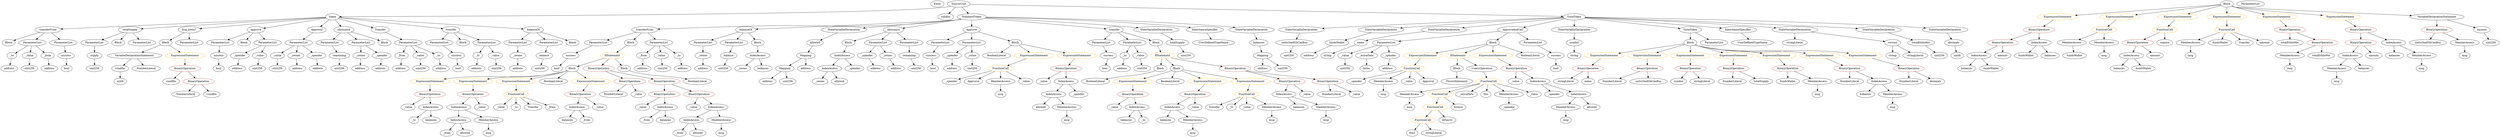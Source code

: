 strict digraph {
	graph [bb="0,0,11884,756"];
	node [label="\N"];
	Enter	[height=0.5,
		pos="4545.6,738",
		width=0.83628];
	Identifier_balances_7	[color=black,
		height=0.5,
		label=balances,
		pos="8912.6,234",
		width=1.1828];
	VariableDeclaration__from	[color=black,
		height=0.5,
		label=_from,
		pos="1872.6,450",
		width=0.93331];
	ElementaryTypeName_address_7	[color=black,
		height=0.5,
		label=address,
		pos="1863.6,378",
		width=1.0996];
	VariableDeclaration__from -> ElementaryTypeName_address_7	[pos="e,1865.8,396.1 1870.4,431.7 1869.4,424.32 1868.3,415.52 1867.2,407.25"];
	ExpressionStatement_Unnamed_2	[color=orange,
		height=0.5,
		label=ExpressionStatement,
		pos="5485.6,306",
		width=2.458];
	BinaryOperation_Unnamed_6	[color=brown,
		height=0.5,
		label=BinaryOperation,
		pos="5485.6,234",
		width=1.9867];
	ExpressionStatement_Unnamed_2 -> BinaryOperation_Unnamed_6	[pos="e,5485.6,252.1 5485.6,287.7 5485.6,280.41 5485.6,271.73 5485.6,263.54"];
	ElementaryTypeName_bool	[color=black,
		height=0.5,
		label=bool,
		pos="2138.6,378",
		width=0.76697];
	Parameter__spender_2	[color=black,
		height=0.5,
		label=_spender,
		pos="4616.6,450",
		width=1.2521];
	ElementaryTypeName_address_15	[color=black,
		height=0.5,
		label=address,
		pos="4616.6,378",
		width=1.0996];
	Parameter__spender_2 -> ElementaryTypeName_address_15	[pos="e,4616.6,396.1 4616.6,431.7 4616.6,424.41 4616.6,415.73 4616.6,407.54"];
	BinaryOperation_Unnamed_19	[color=brown,
		height=0.5,
		label=BinaryOperation,
		pos="9118.6,378",
		width=1.9867];
	NumberLiteral_Unnamed_6	[color=black,
		height=0.5,
		label=NumberLiteral,
		pos="9118.6,306",
		width=1.765];
	BinaryOperation_Unnamed_19 -> NumberLiteral_Unnamed_6	[pos="e,9118.6,324.1 9118.6,359.7 9118.6,352.41 9118.6,343.73 9118.6,335.54"];
	Identifier_decimals	[color=black,
		height=0.5,
		label=decimals,
		pos="9243.6,306",
		width=1.1967];
	BinaryOperation_Unnamed_19 -> Identifier_decimals	[pos="e,9218.7,320.93 9147,361.12 9165.3,350.86 9189.2,337.44 9208.7,326.53"];
	ParameterList_Unnamed_19	[color=black,
		height=0.5,
		label=ParameterList,
		pos="3412.6,522",
		width=1.7095];
	Parameter__owner_2	[color=black,
		height=0.5,
		label=_owner,
		pos="3412.6,450",
		width=1.0719];
	ParameterList_Unnamed_19 -> Parameter__owner_2	[pos="e,3412.6,468.1 3412.6,503.7 3412.6,496.41 3412.6,487.73 3412.6,479.54"];
	ParameterList_Unnamed_22	[color=black,
		height=0.5,
		label=ParameterList,
		pos="4561.6,522",
		width=1.7095];
	Parameter_success_5	[color=black,
		height=0.5,
		label=success,
		pos="4513.6,450",
		width=1.1135];
	ParameterList_Unnamed_22 -> Parameter_success_5	[pos="e,4524.8,467.31 4550,504.05 4544.3,495.85 4537.5,485.83 4531.2,476.71"];
	VariableDeclaration__value	[color=black,
		height=0.5,
		label=_value,
		pos="1958.6,450",
		width=0.96103];
	ElementaryTypeName_uint256_6	[color=black,
		height=0.5,
		label=uint256,
		pos="1958.6,378",
		width=1.0442];
	VariableDeclaration__value -> ElementaryTypeName_uint256_6	[pos="e,1958.6,396.1 1958.6,431.7 1958.6,424.41 1958.6,415.73 1958.6,407.54"];
	FunctionDefinition_transferFrom	[color=black,
		height=0.5,
		label=transferFrom,
		pos="224.59,594",
		width=1.6402];
	Block_Unnamed_4	[color=black,
		height=0.5,
		label=Block,
		pos="41.587,522",
		width=0.90558];
	FunctionDefinition_transferFrom -> Block_Unnamed_4	[pos="e,67.119,533.75 187.67,579.63 158.93,569.13 118.09,553.98 82.587,540 80.862,539.32 79.099,538.62 77.32,537.9"];
	ParameterList_Unnamed_7	[color=black,
		height=0.5,
		label=ParameterList,
		pos="153.59,522",
		width=1.7095];
	FunctionDefinition_transferFrom -> ParameterList_Unnamed_7	[pos="e,170.29,539.47 207.76,576.41 199.01,567.78 188.14,557.06 178.43,547.5"];
	ParameterList_Unnamed_8	[color=black,
		height=0.5,
		label=ParameterList,
		pos="294.59,522",
		width=1.7095];
	FunctionDefinition_transferFrom -> ParameterList_Unnamed_8	[pos="e,278.12,539.47 241.18,576.41 249.81,567.78 260.52,557.06 270.09,547.5"];
	ElementaryTypeName_uint8	[color=black,
		height=0.5,
		label=uint8,
		pos="544.59,306",
		width=0.7947];
	Block_Unnamed_17	[color=black,
		height=0.5,
		label=Block,
		pos="10647,738",
		width=0.90558];
	ExpressionStatement_Unnamed_19	[color=orange,
		height=0.5,
		label=ExpressionStatement,
		pos="9727.6,666",
		width=2.458];
	Block_Unnamed_17 -> ExpressionStatement_Unnamed_19	[pos="e,9809.2,673.22 10614,734.53 10487,724.86 10021,689.37 9820.6,674.08"];
	ExpressionStatement_Unnamed_22	[color=orange,
		height=0.5,
		label=ExpressionStatement,
		pos="10114,666",
		width=2.458];
	Block_Unnamed_17 -> ExpressionStatement_Unnamed_22	[pos="e,10186,676.56 10615,732.83 10534,722.21 10318,693.86 10198,678.05"];
	ExpressionStatement_Unnamed_18	[color=orange,
		height=0.5,
		label=ExpressionStatement,
		pos="10404,666",
		width=2.458];
	Block_Unnamed_17 -> ExpressionStatement_Unnamed_18	[pos="e,10453,681.29 10618,728.83 10581,718 10513,698.61 10464,684.42"];
	ExpressionStatement_Unnamed_21	[color=orange,
		height=0.5,
		label=ExpressionStatement,
		pos="10647,666",
		width=2.458];
	Block_Unnamed_17 -> ExpressionStatement_Unnamed_21	[pos="e,10647,684.1 10647,719.7 10647,712.41 10647,703.73 10647,695.54"];
	ExpressionStatement_Unnamed_17	[color=orange,
		height=0.5,
		label=ExpressionStatement,
		pos="10883,666",
		width=2.458];
	Block_Unnamed_17 -> ExpressionStatement_Unnamed_17	[pos="e,10827,680.21 10672,726.06 10677,723.92 10682,721.79 10688,720 10730,705.65 10778,692.54 10816,682.95"];
	ExpressionStatement_Unnamed_20	[color=orange,
		height=0.5,
		label=ExpressionStatement,
		pos="11152,666",
		width=2.458];
	Block_Unnamed_17 -> ExpressionStatement_Unnamed_20	[pos="e,11073,674.75 10671,725.61 10676,723.45 10682,721.43 10688,720 10723,710.87 10937,688.46 11062,675.9"];
	VariableDeclarationStatement_Unnamed_1	[color=black,
		height=0.5,
		label=VariableDeclarationStatement,
		pos="11591,666",
		width=3.3174];
	Block_Unnamed_17 -> VariableDeclarationStatement_Unnamed_1	[pos="e,11479,672.57 10670,725.55 10676,723.34 10682,721.31 10688,720 10725,711.43 11229,685.18 11467,673.15"];
	Identifier__value_11	[color=black,
		height=0.5,
		label=_value,
		pos="2368.6,162",
		width=0.96103];
	Parameter_balance	[color=black,
		height=0.5,
		label=balance,
		pos="2526.6,450",
		width=1.0719];
	ElementaryTypeName_uint256_1	[color=black,
		height=0.5,
		label=uint256,
		pos="2517.6,378",
		width=1.0442];
	Parameter_balance -> ElementaryTypeName_uint256_1	[pos="e,2519.8,396.1 2524.4,431.7 2523.4,424.32 2522.3,415.52 2521.2,407.25"];
	ElementaryTypeName_address_20	[color=black,
		height=0.5,
		label=address,
		pos="3723.6,306",
		width=1.0996];
	BinaryOperation_Unnamed_23	[color=brown,
		height=0.5,
		label=BinaryOperation,
		pos="10893,594",
		width=1.9867];
	Identifier_totalEthInWei	[color=black,
		height=0.5,
		label=totalEthInWei,
		pos="10893,522",
		width=1.7095];
	BinaryOperation_Unnamed_23 -> Identifier_totalEthInWei	[pos="e,10893,540.1 10893,575.7 10893,568.41 10893,559.73 10893,551.54"];
	BinaryOperation_Unnamed_24	[color=brown,
		height=0.5,
		label=BinaryOperation,
		pos="11044,522",
		width=1.9867];
	BinaryOperation_Unnamed_23 -> BinaryOperation_Unnamed_24	[pos="e,11011,538.33 10926,577.64 10948,567.47 10977,554.04 11000,543.03"];
	MemberAccess_Unnamed_12	[color=black,
		height=0.5,
		label=MemberAccess,
		pos="11112,378",
		width=1.9174];
	Identifier_msg_12	[color=black,
		height=0.5,
		label=msg,
		pos="11112,306",
		width=0.75];
	MemberAccess_Unnamed_12 -> Identifier_msg_12	[pos="e,11112,324.1 11112,359.7 11112,352.41 11112,343.73 11112,335.54"];
	BooleanLiteral_Unnamed_4	[color=black,
		height=0.5,
		label=BooleanLiteral,
		pos="4831.6,450",
		width=1.7788];
	BinaryOperation_Unnamed_27	[color=brown,
		height=0.5,
		label=BinaryOperation,
		pos="9697.6,594",
		width=1.9867];
	ExpressionStatement_Unnamed_19 -> BinaryOperation_Unnamed_27	[pos="e,9704.9,612.1 9720.2,647.7 9716.9,640.15 9713.1,631.12 9709.5,622.68"];
	FunctionDefinition_totalSupply	[color=black,
		height=0.5,
		label=totalSupply,
		pos="603.59,594",
		width=1.4739];
	ParameterList_Unnamed_1	[color=black,
		height=0.5,
		label=ParameterList,
		pos="435.59,522",
		width=1.7095];
	FunctionDefinition_totalSupply -> ParameterList_Unnamed_1	[pos="e,469.9,537.3 571.19,579.5 545.41,568.76 509.03,553.6 480.44,541.69"];
	Block_Unnamed	[color=black,
		height=0.5,
		label=Block,
		pos="547.59,522",
		width=0.90558];
	FunctionDefinition_totalSupply -> Block_Unnamed	[pos="e,560.38,538.99 590.32,576.41 583.52,567.92 575.11,557.41 567.56,547.96"];
	ParameterList_Unnamed	[color=black,
		height=0.5,
		label=ParameterList,
		pos="659.59,522",
		width=1.7095];
	FunctionDefinition_totalSupply -> ParameterList_Unnamed	[pos="e,646.02,539.96 616.86,576.41 623.46,568.16 631.58,558.01 638.97,548.78"];
	Identifier_balances_1	[color=black,
		height=0.5,
		label=balances,
		pos="5638.6,90",
		width=1.1828];
	Mapping_Unnamed_2	[color=black,
		height=0.5,
		label=Mapping,
		pos="3804.6,378",
		width=1.2105];
	Mapping_Unnamed_2 -> ElementaryTypeName_address_20	[pos="e,3741.5,322.49 3786.6,361.46 3775.9,352.22 3762.1,340.32 3750.2,330"];
	ElementaryTypeName_uint256_14	[color=black,
		height=0.5,
		label=uint256,
		pos="3818.6,306",
		width=1.0442];
	Mapping_Unnamed_2 -> ElementaryTypeName_uint256_14	[pos="e,3815.2,324.1 3808,359.7 3809.5,352.32 3811.3,343.52 3812.9,335.25"];
	Parameter_balance_1	[color=black,
		height=0.5,
		label=balance,
		pos="3528.6,450",
		width=1.0719];
	ElementaryTypeName_uint256_10	[color=black,
		height=0.5,
		label=uint256,
		pos="3507.6,378",
		width=1.0442];
	Parameter_balance_1 -> ElementaryTypeName_uint256_10	[pos="e,3512.7,396.1 3523.4,431.7 3521.2,424.24 3518.5,415.32 3516,406.97"];
	Identifier_allowed_2	[color=black,
		height=0.5,
		label=allowed,
		pos="5085.6,162",
		width=1.0858];
	ElementaryTypeName_bool_3	[color=black,
		height=0.5,
		label=bool,
		pos="5337.6,378",
		width=0.76697];
	Identifier_Transfer	[color=black,
		height=0.5,
		label=Transfer,
		pos="5850.6,162",
		width=1.1689];
	Identifier_fundsWallet_2	[color=black,
		height=0.5,
		label=fundsWallet,
		pos="9635.6,450",
		width=1.5293];
	StateVariableDeclaration_Unnamed_7	[color=black,
		height=0.5,
		label=StateVariableDeclaration,
		pos="6293.6,594",
		width=2.8184];
	VariableDeclaration_unitsOneEthCanBuy	[color=black,
		height=0.5,
		label=unitsOneEthCanBuy,
		pos="6268.6,522",
		width=2.3887];
	StateVariableDeclaration_Unnamed_7 -> VariableDeclaration_unitsOneEthCanBuy	[pos="e,6274.7,540.1 6287.4,575.7 6284.7,568.15 6281.5,559.12 6278.5,550.68"];
	ParameterList_Unnamed_5	[color=black,
		height=0.5,
		label=ParameterList,
		pos="2038.6,522",
		width=1.7095];
	Parameter_success	[color=black,
		height=0.5,
		label=success,
		pos="2135.6,450",
		width=1.1135];
	ParameterList_Unnamed_5 -> Parameter_success	[pos="e,2115.2,465.72 2061.1,504.76 2074.5,495.09 2091.7,482.7 2106.1,472.25"];
	Identifier_unitsOneEthCanBuy_1	[color=black,
		height=0.5,
		label=unitsOneEthCanBuy,
		pos="11549,522",
		width=2.3887];
	ElementaryTypeName_uint256_18	[color=black,
		height=0.5,
		label=uint256,
		pos="11847,522",
		width=1.0442];
	VariableDeclaration_vundflw	[color=black,
		height=0.5,
		label=vundflw,
		pos="544.59,378",
		width=1.1274];
	VariableDeclaration_vundflw -> ElementaryTypeName_uint8	[pos="e,544.59,324.1 544.59,359.7 544.59,352.41 544.59,343.73 544.59,335.54"];
	ElementaryTypeName_bool_5	[color=black,
		height=0.5,
		label=bool,
		pos="4522.6,378",
		width=0.76697];
	Parameter_success_5 -> ElementaryTypeName_bool_5	[pos="e,4520.4,396.1 4515.8,431.7 4516.8,424.32 4517.9,415.52 4519,407.25"];
	ElementaryTypeName_uint256_16	[color=black,
		height=0.5,
		label=uint256,
		pos="6221.6,450",
		width=1.0442];
	VariableDeclaration_unitsOneEthCanBuy -> ElementaryTypeName_uint256_16	[pos="e,6232.7,467.62 6257,503.7 6251.6,495.7 6245.1,486.02 6239.1,477.15"];
	FunctionCall_Unnamed_10	[color=orange,
		height=0.5,
		label=FunctionCall,
		pos="6834.6,90",
		width=1.6125];
	Identifier_sha3	[color=black,
		height=0.5,
		label=sha3,
		pos="6784.6,18",
		width=0.76697];
	FunctionCall_Unnamed_10 -> Identifier_sha3	[pos="e,6795.9,34.829 6822.5,72.055 6816.5,63.646 6809.1,53.323 6802.5,44.025"];
	stringLiteral_Unnamed_4	[color=black,
		height=0.5,
		label=stringLiteral,
		pos="6884.6,18",
		width=1.5016];
	FunctionCall_Unnamed_10 -> stringLiteral_Unnamed_4	[pos="e,6872.6,35.789 6846.7,72.055 6852.5,63.973 6859.5,54.121 6865.9,45.112"];
	VariableDeclaration__value_1	[color=black,
		height=0.5,
		label=_value,
		pos="1268.6,450",
		width=0.96103];
	ElementaryTypeName_uint256_7	[color=black,
		height=0.5,
		label=uint256,
		pos="1268.6,378",
		width=1.0442];
	VariableDeclaration__value_1 -> ElementaryTypeName_uint256_7	[pos="e,1268.6,396.1 1268.6,431.7 1268.6,424.41 1268.6,415.73 1268.6,407.54"];
	ParameterList_Unnamed_21	[color=black,
		height=0.5,
		label=ParameterList,
		pos="4708.6,522",
		width=1.7095];
	ParameterList_Unnamed_21 -> Parameter__spender_2	[pos="e,4636.9,466.43 4687.2,504.76 4674.9,495.38 4659.2,483.44 4645.8,473.2"];
	Parameter__value_5	[color=black,
		height=0.5,
		label=_value,
		pos="4714.6,450",
		width=0.96103];
	ParameterList_Unnamed_21 -> Parameter__value_5	[pos="e,4713.1,468.1 4710.1,503.7 4710.7,496.41 4711.4,487.73 4712.1,479.54"];
	Identifier__from_1	[color=black,
		height=0.5,
		label=_from,
		pos="3272.6,18",
		width=0.93331];
	MemberAccess_Unnamed_19	[color=black,
		height=0.5,
		label=MemberAccess,
		pos="6768.6,234",
		width=1.9174];
	Identifier_msg_17	[color=black,
		height=0.5,
		label=msg,
		pos="6768.6,162",
		width=0.75];
	MemberAccess_Unnamed_19 -> Identifier_msg_17	[pos="e,6768.6,180.1 6768.6,215.7 6768.6,208.41 6768.6,199.73 6768.6,191.54"];
	ElementaryTypeName_address_18	[color=black,
		height=0.5,
		label=address,
		pos="6098.6,378",
		width=1.0996];
	FunctionDefinition_bug_intou7	[color=black,
		height=0.5,
		label=bug_intou7,
		pos="883.59,594",
		width=1.46];
	Block_Unnamed_3	[color=black,
		height=0.5,
		label=Block,
		pos="771.59,522",
		width=0.90558];
	FunctionDefinition_bug_intou7 -> Block_Unnamed_3	[pos="e,792.72,536.21 859.01,577.64 842.27,567.18 820.01,553.26 802.13,542.09"];
	ParameterList_Unnamed_6	[color=black,
		height=0.5,
		label=ParameterList,
		pos="883.59,522",
		width=1.7095];
	FunctionDefinition_bug_intou7 -> ParameterList_Unnamed_6	[pos="e,883.59,540.1 883.59,575.7 883.59,568.41 883.59,559.73 883.59,551.54"];
	Identifier_balances_12	[color=black,
		height=0.5,
		label=balances,
		pos="11242,378",
		width=1.1828];
	Parameter_success_6	[color=black,
		height=0.5,
		label=success,
		pos="7471.6,450",
		width=1.1135];
	ElementaryTypeName_bool_6	[color=black,
		height=0.5,
		label=bool,
		pos="7471.6,378",
		width=0.76697];
	Parameter_success_6 -> ElementaryTypeName_bool_6	[pos="e,7471.6,396.1 7471.6,431.7 7471.6,424.41 7471.6,415.73 7471.6,407.54"];
	Block_Unnamed_15	[color=black,
		height=0.5,
		label=Block,
		pos="4119.6,522",
		width=0.90558];
	IndexAccess_Unnamed_13	[color=black,
		height=0.5,
		label=IndexAccess,
		pos="4082.6,450",
		width=1.6402];
	Block_Unnamed_15 -> IndexAccess_Unnamed_13	[pos="e,4091.5,467.96 4110.8,504.41 4106.6,496.51 4101.5,486.85 4096.8,477.94"];
	UserDefinedTypeName_Unnamed	[color=black,
		height=0.5,
		label=UserDefinedTypeName,
		pos="5842.6,522",
		width=2.7214];
	FunctionCall_Unnamed_8	[color=orange,
		height=0.5,
		label=FunctionCall,
		pos="6913.6,234",
		width=1.6125];
	FunctionCall_Unnamed_9	[color=orange,
		height=0.5,
		label=FunctionCall,
		pos="6892.6,162",
		width=1.6125];
	FunctionCall_Unnamed_8 -> FunctionCall_Unnamed_9	[pos="e,6897.7,180.1 6908.4,215.7 6906.2,208.24 6903.5,199.32 6901,190.97"];
	ElementaryTypeName_bytes4	[color=black,
		height=0.5,
		label=bytes4,
		pos="7003.6,162",
		width=0.97489];
	FunctionCall_Unnamed_8 -> ElementaryTypeName_bytes4	[pos="e,6985,177.48 6934.5,216.76 6946.9,207.12 6962.7,194.77 6976.2,184.34"];
	FunctionDefinition_approve	[color=black,
		height=0.5,
		label=approve,
		pos="1192.6,594",
		width=1.1412];
	ParameterList_Unnamed_10	[color=black,
		height=0.5,
		label=ParameterList,
		pos="1024.6,522",
		width=1.7095];
	FunctionDefinition_approve -> ParameterList_Unnamed_10	[pos="e,1058.9,537.29 1163.7,580.97 1137.8,570.17 1099.4,554.17 1069.5,541.7"];
	Block_Unnamed_5	[color=black,
		height=0.5,
		label=Block,
		pos="1136.6,522",
		width=0.90558];
	FunctionDefinition_approve -> Block_Unnamed_5	[pos="e,1149.1,538.67 1179.6,576.76 1172.6,568.07 1163.9,557.19 1156.2,547.49"];
	ParameterList_Unnamed_9	[color=black,
		height=0.5,
		label=ParameterList,
		pos="1248.6,522",
		width=1.7095];
	FunctionDefinition_approve -> ParameterList_Unnamed_9	[pos="e,1235.3,539.63 1205.6,576.76 1212.3,568.4 1220.6,558.02 1228.1,548.61"];
	Identifier__owner_1	[color=black,
		height=0.5,
		label=_owner,
		pos="3974.6,306",
		width=1.0719];
	VariableDeclaration_decimals	[color=black,
		height=0.5,
		label=decimals,
		pos="9289.6,522",
		width=1.1967];
	ElementaryTypeName_uint8_1	[color=black,
		height=0.5,
		label=uint8,
		pos="9303.6,450",
		width=0.7947];
	VariableDeclaration_decimals -> ElementaryTypeName_uint8_1	[pos="e,9300.2,468.1 9293,503.7 9294.5,496.32 9296.3,487.52 9297.9,479.25"];
	ElementaryTypeName_uint256_9	[color=black,
		height=0.5,
		label=uint256,
		pos="3220.6,378",
		width=1.0442];
	BinaryOperation_Unnamed_30	[color=brown,
		height=0.5,
		label=BinaryOperation,
		pos="11226,522",
		width=1.9867];
	IndexAccess_Unnamed_20	[color=black,
		height=0.5,
		label=IndexAccess,
		pos="11177,450",
		width=1.6402];
	BinaryOperation_Unnamed_30 -> IndexAccess_Unnamed_20	[pos="e,11188,467.79 11214,504.05 11208,495.97 11201,486.12 11195,477.11"];
	Identifier_amount_2	[color=black,
		height=0.5,
		label=amount,
		pos="11292,450",
		width=1.0581];
	BinaryOperation_Unnamed_30 -> Identifier_amount_2	[pos="e,11277,466.83 11242,504.05 11250,495.38 11260,484.67 11269,475.15"];
	Identifier__owner	[color=black,
		height=0.5,
		label=_owner,
		pos="3601.6,378",
		width=1.0719];
	Identifier__from	[color=black,
		height=0.5,
		label=_from,
		pos="3044.6,90",
		width=0.93331];
	ParameterList_Unnamed_26	[color=black,
		height=0.5,
		label=ParameterList,
		pos="10759,738",
		width=1.7095];
	Identifier_msg_9	[color=black,
		height=0.5,
		label=msg,
		pos="10889,378",
		width=0.75];
	FunctionDefinition_transferFrom_1	[color=black,
		height=0.5,
		label=transferFrom,
		pos="3121.6,594",
		width=1.6402];
	ParameterList_Unnamed_18	[color=black,
		height=0.5,
		label=ParameterList,
		pos="2823.6,522",
		width=1.7095];
	FunctionDefinition_transferFrom_1 -> ParameterList_Unnamed_18	[pos="e,2870.6,534.05 3076,582.29 3023.9,570.05 2938.4,549.98 2881.6,536.63"];
	Block_Unnamed_10	[color=black,
		height=0.5,
		label=Block,
		pos="3039.6,522",
		width=0.90558];
	FunctionDefinition_transferFrom_1 -> Block_Unnamed_10	[pos="e,3056.8,537.72 3102.6,576.76 3091.6,567.37 3077.5,555.41 3065.5,545.15"];
	ParameterList_Unnamed_17	[color=black,
		height=0.5,
		label=ParameterList,
		pos="3203.6,522",
		width=1.7095];
	FunctionDefinition_transferFrom_1 -> ParameterList_Unnamed_17	[pos="e,3184.4,539.39 3140.6,576.76 3151.1,567.82 3164.3,556.55 3175.9,546.64"];
	FunctionCall_Unnamed	[color=orange,
		height=0.5,
		label=FunctionCall,
		pos="6017.6,234",
		width=1.6125];
	FunctionCall_Unnamed -> Identifier_Transfer	[pos="e,5880,175.33 5984.2,219 5957.2,207.68 5919.1,191.71 5890.5,179.72"];
	Identifier__to_1	[color=black,
		height=0.5,
		label=_to,
		pos="5937.6,162",
		width=0.75];
	FunctionCall_Unnamed -> Identifier__to_1	[pos="e,5953.6,177.02 5999,216.76 5988.1,207.17 5974.1,194.91 5962.2,184.52"];
	Identifier__value_4	[color=black,
		height=0.5,
		label=_value,
		pos="6017.6,162",
		width=0.96103];
	FunctionCall_Unnamed -> Identifier__value_4	[pos="e,6017.6,180.1 6017.6,215.7 6017.6,208.41 6017.6,199.73 6017.6,191.54"];
	MemberAccess_Unnamed_2	[color=black,
		height=0.5,
		label=MemberAccess,
		pos="6139.6,162",
		width=1.9174];
	FunctionCall_Unnamed -> MemberAccess_Unnamed_2	[pos="e,6112,178.81 6044.4,217.64 6061.3,207.93 6083.4,195.23 6102.1,184.52"];
	ElementaryTypeName_address_2	[color=black,
		height=0.5,
		label=address,
		pos="229.59,378",
		width=1.0996];
	Identifier_balances_6	[color=black,
		height=0.5,
		label=balances,
		pos="3700.6,378",
		width=1.1828];
	MemberAccess_Unnamed_13	[color=black,
		height=0.5,
		label=MemberAccess,
		pos="10420,522",
		width=1.9174];
	Identifier_msg_13	[color=black,
		height=0.5,
		label=msg,
		pos="10420,450",
		width=0.75];
	MemberAccess_Unnamed_13 -> Identifier_msg_13	[pos="e,10420,468.1 10420,503.7 10420,496.41 10420,487.73 10420,479.54"];
	NumberLiteral_Unnamed_1	[color=black,
		height=0.5,
		label=NumberLiteral,
		pos="837.59,234",
		width=1.765];
	Parameter__to_2	[color=black,
		height=0.5,
		label=_to,
		pos="5429.6,450",
		width=0.75];
	ElementaryTypeName_address_11	[color=black,
		height=0.5,
		label=address,
		pos="5422.6,378",
		width=1.0996];
	Parameter__to_2 -> ElementaryTypeName_address_11	[pos="e,5424.3,396.1 5427.9,431.7 5427.1,424.41 5426.3,415.73 5425.4,407.54"];
	Identifier_msg_10	[color=black,
		height=0.5,
		label=msg,
		pos="11722,450",
		width=0.75];
	ElementaryTypeName_address_4	[color=black,
		height=0.5,
		label=address,
		pos="1080.6,378",
		width=1.0996];
	BinaryOperation_Unnamed_14	[color=brown,
		height=0.5,
		label=BinaryOperation,
		pos="2255.6,234",
		width=1.9867];
	IndexAccess_Unnamed_8	[color=black,
		height=0.5,
		label=IndexAccess,
		pos="2169.6,162",
		width=1.6402];
	BinaryOperation_Unnamed_14 -> IndexAccess_Unnamed_8	[pos="e,2189.5,179.23 2235.2,216.41 2224.2,207.45 2210.4,196.25 2198.4,186.42"];
	Identifier__value_10	[color=black,
		height=0.5,
		label=_value,
		pos="2281.6,162",
		width=0.96103];
	BinaryOperation_Unnamed_14 -> Identifier__value_10	[pos="e,2275.2,180.1 2262,215.7 2264.8,208.15 2268.2,199.12 2271.3,190.68"];
	IndexAccess_Unnamed_12	[color=black,
		height=0.5,
		label=IndexAccess,
		pos="5109.6,234",
		width=1.6402];
	IndexAccess_Unnamed_12 -> Identifier_allowed_2	[pos="e,5091.5,180.1 5103.7,215.7 5101.1,208.24 5098,199.32 5095.2,190.97"];
	MemberAccess_Unnamed_5	[color=black,
		height=0.5,
		label=MemberAccess,
		pos="5211.6,162",
		width=1.9174];
	IndexAccess_Unnamed_12 -> MemberAccess_Unnamed_5	[pos="e,5187.8,179.31 5132.7,217.12 5146.2,207.85 5163.5,196.01 5178.4,185.76"];
	Identifier__to_3	[color=black,
		height=0.5,
		label=_to,
		pos="2448.6,162",
		width=0.75];
	ParameterList_Unnamed_20	[color=black,
		height=0.5,
		label=ParameterList,
		pos="3553.6,522",
		width=1.7095];
	ParameterList_Unnamed_20 -> Parameter_balance_1	[pos="e,3534.7,468.1 3547.4,503.7 3544.7,496.15 3541.5,487.12 3538.5,478.68"];
	stringLiteral_Unnamed_2	[color=black,
		height=0.5,
		label=stringLiteral,
		pos="7512.6,306",
		width=1.5016];
	FunctionCall_Unnamed_5	[color=orange,
		height=0.5,
		label=FunctionCall,
		pos="10012,594",
		width=1.6125];
	ExpressionStatement_Unnamed_22 -> FunctionCall_Unnamed_5	[pos="e,10035,610.91 10089,648.23 10076,638.94 10059,627.28 10044,617.23"];
	Parameter__to_1	[color=black,
		height=0.5,
		label=_to,
		pos="47.587,450",
		width=0.75];
	ElementaryTypeName_address_3	[color=black,
		height=0.5,
		label=address,
		pos="39.587,378",
		width=1.0996];
	Parameter__to_1 -> ElementaryTypeName_address_3	[pos="e,41.542,396.1 45.609,431.7 44.776,424.41 43.784,415.73 42.848,407.54"];
	FunctionCall_Unnamed_3	[color=orange,
		height=0.5,
		label=FunctionCall,
		pos="10297,594",
		width=1.6125];
	ExpressionStatement_Unnamed_18 -> FunctionCall_Unnamed_3	[pos="e,10321,610.75 10378,648.41 10364,638.97 10346,627.03 10330,616.83"];
	Identifier__extraData	[color=black,
		height=0.5,
		label=_extraData,
		pos="7040.6,234",
		width=1.4046];
	Parameter__owner_1	[color=black,
		height=0.5,
		label=_owner,
		pos="1673.6,450",
		width=1.0719];
	ElementaryTypeName_address_5	[color=black,
		height=0.5,
		label=address,
		pos="1669.6,378",
		width=1.0996];
	Parameter__owner_1 -> ElementaryTypeName_address_5	[pos="e,1670.6,396.1 1672.6,431.7 1672.2,424.41 1671.7,415.73 1671.2,407.54"];
	NumberLiteral_Unnamed_2	[color=black,
		height=0.5,
		label=NumberLiteral,
		pos="6407.6,234",
		width=1.765];
	BinaryOperation_Unnamed_25	[color=brown,
		height=0.5,
		label=BinaryOperation,
		pos="11591,594",
		width=1.9867];
	BinaryOperation_Unnamed_25 -> Identifier_unitsOneEthCanBuy_1	[pos="e,11559,540.1 11580,575.7 11576,567.9 11570,558.51 11565,549.83"];
	MemberAccess_Unnamed_10	[color=black,
		height=0.5,
		label=MemberAccess,
		pos="11722,522",
		width=1.9174];
	BinaryOperation_Unnamed_25 -> MemberAccess_Unnamed_10	[pos="e,11692,538.66 11620,577.29 11638,567.47 11662,554.71 11682,544.03"];
	ExpressionStatement_Unnamed_12	[color=orange,
		height=0.5,
		label=ExpressionStatement,
		pos="7698.6,450",
		width=2.458];
	BinaryOperation_Unnamed_18	[color=brown,
		height=0.5,
		label=BinaryOperation,
		pos="7614.6,378",
		width=1.9867];
	ExpressionStatement_Unnamed_12 -> BinaryOperation_Unnamed_18	[pos="e,7634.4,395.55 7678.3,432.05 7667.8,423.31 7654.8,412.49 7643.3,402.9"];
	Identifier_allowed_3	[color=black,
		height=0.5,
		label=allowed,
		pos="4070.6,306",
		width=1.0858];
	IndexAccess_Unnamed_14	[color=black,
		height=0.5,
		label=IndexAccess,
		pos="4022.6,378",
		width=1.6402];
	IndexAccess_Unnamed_13 -> IndexAccess_Unnamed_14	[pos="e,4036.7,395.47 4068.4,432.41 4061.1,423.95 4052.2,413.49 4044.1,404.08"];
	Identifier__spender_2	[color=black,
		height=0.5,
		label=_spender,
		pos="4144.6,378",
		width=1.2521];
	IndexAccess_Unnamed_13 -> Identifier__spender_2	[pos="e,4130,395.47 4097.3,432.41 4104.8,423.95 4114,413.49 4122.4,404.08"];
	ElementaryTypeName_address_12	[color=black,
		height=0.5,
		label=address,
		pos="3125.6,378",
		width=1.0996];
	ElementaryTypeName_address_19	[color=black,
		height=0.5,
		label=address,
		pos="3905.6,378",
		width=1.0996];
	ExpressionStatement_Unnamed_4	[color=orange,
		height=0.5,
		label=ExpressionStatement,
		pos="2048.6,306",
		width=2.458];
	BinaryOperation_Unnamed_12	[color=brown,
		height=0.5,
		label=BinaryOperation,
		pos="2033.6,234",
		width=1.9867];
	ExpressionStatement_Unnamed_4 -> BinaryOperation_Unnamed_12	[pos="e,2037.3,252.1 2044.9,287.7 2043.3,280.32 2041.4,271.52 2039.6,263.25"];
	Identifier_this	[color=black,
		height=0.5,
		label=this,
		pos="7136.6,234",
		width=0.75];
	ElementaryTypeName_uint256_17	[color=black,
		height=0.5,
		label=uint256,
		pos="9219.6,450",
		width=1.0442];
	Identifier__value_6	[color=black,
		height=0.5,
		label=_value,
		pos="3293.6,162",
		width=0.96103];
	VariableDeclaration__to	[color=black,
		height=0.5,
		label=_to,
		pos="2043.6,450",
		width=0.75];
	ElementaryTypeName_address_8	[color=black,
		height=0.5,
		label=address,
		pos="2053.6,378",
		width=1.0996];
	VariableDeclaration__to -> ElementaryTypeName_address_8	[pos="e,2051.1,396.1 2046.1,431.7 2047.1,424.32 2048.4,415.52 2049.6,407.25"];
	ElementaryTypeName_string	[color=black,
		height=0.5,
		label=string,
		pos="6405.6,450",
		width=0.864];
	Identifier_msg_8	[color=black,
		height=0.5,
		label=msg,
		pos="8685.6,234",
		width=0.75];
	BinaryOperation_Unnamed_3	[color=brown,
		height=0.5,
		label=BinaryOperation,
		pos="6200.6,306",
		width=1.9867];
	IndexAccess_Unnamed	[color=black,
		height=0.5,
		label=IndexAccess,
		pos="6179.6,234",
		width=1.6402];
	BinaryOperation_Unnamed_3 -> IndexAccess_Unnamed	[pos="e,6184.7,252.1 6195.4,287.7 6193.2,280.24 6190.5,271.32 6188,262.97"];
	Identifier__value	[color=black,
		height=0.5,
		label=_value,
		pos="6291.6,234",
		width=0.96103];
	BinaryOperation_Unnamed_3 -> Identifier__value	[pos="e,6272.6,249.57 6222.2,288.41 6234.6,278.82 6250.4,266.65 6263.8,256.35"];
	FunctionCall_Unnamed_4	[color=orange,
		height=0.5,
		label=FunctionCall,
		pos="10647,594",
		width=1.6125];
	ExpressionStatement_Unnamed_21 -> FunctionCall_Unnamed_4	[pos="e,10647,612.1 10647,647.7 10647,640.41 10647,631.73 10647,623.54"];
	MemberAccess_Unnamed_18	[color=black,
		height=0.5,
		label=MemberAccess,
		pos="7250.6,234",
		width=1.9174];
	Identifier__spender_5	[color=black,
		height=0.5,
		label=_spender,
		pos="7250.6,162",
		width=1.2521];
	MemberAccess_Unnamed_18 -> Identifier__spender_5	[pos="e,7250.6,180.1 7250.6,215.7 7250.6,208.41 7250.6,199.73 7250.6,191.54"];
	ElementaryTypeName_address_13	[color=black,
		height=0.5,
		label=address,
		pos="3315.6,378",
		width=1.0996];
	Identifier__spender_3	[color=black,
		height=0.5,
		label=_spender,
		pos="7470.6,234",
		width=1.2521];
	Parameter_supply	[color=black,
		height=0.5,
		label=supply,
		pos="434.59,450",
		width=0.98875];
	ElementaryTypeName_uint256	[color=black,
		height=0.5,
		label=uint256,
		pos="434.59,378",
		width=1.0442];
	Parameter_supply -> ElementaryTypeName_uint256	[pos="e,434.59,396.1 434.59,431.7 434.59,424.41 434.59,415.73 434.59,407.54"];
	Block_Unnamed_2	[color=black,
		height=0.5,
		label=Block,
		pos="2150.6,522",
		width=0.90558];
	ParameterList_Unnamed_1 -> Parameter_supply	[pos="e,434.83,468.1 435.34,503.7 435.24,496.41 435.11,487.73 434.99,479.54"];
	NumberLiteral_Unnamed_3	[color=black,
		height=0.5,
		label=NumberLiteral,
		pos="2893.6,234",
		width=1.765];
	ExpressionStatement_Unnamed_17 -> BinaryOperation_Unnamed_23	[pos="e,10890,612.1 10885,647.7 10886,640.32 10887,631.52 10889,623.25"];
	VariableDeclaration_allowed	[color=black,
		height=0.5,
		label=allowed,
		pos="3985.6,522",
		width=1.0858];
	Mapping_Unnamed_1	[color=black,
		height=0.5,
		label=Mapping,
		pos="3905.6,450",
		width=1.2105];
	VariableDeclaration_allowed -> Mapping_Unnamed_1	[pos="e,3923.5,466.64 3968.2,505.81 3957.7,496.58 3944,484.61 3932.1,474.22"];
	MemberAccess_Unnamed_16	[color=black,
		height=0.5,
		label=MemberAccess,
		pos="7529.6,162",
		width=1.9174];
	Identifier_msg_15	[color=black,
		height=0.5,
		label=msg,
		pos="7529.6,90",
		width=0.75];
	MemberAccess_Unnamed_16 -> Identifier_msg_15	[pos="e,7529.6,108.1 7529.6,143.7 7529.6,136.41 7529.6,127.73 7529.6,119.54"];
	ElementaryTypeName_uint256_12	[color=black,
		height=0.5,
		label=uint256,
		pos="4439.6,378",
		width=1.0442];
	ElementaryTypeName_uint256_15	[color=black,
		height=0.5,
		label=uint256,
		pos="5724.6,450",
		width=1.0442];
	Parameter__spender_3	[color=black,
		height=0.5,
		label=_spender,
		pos="4204.6,450",
		width=1.2521];
	ElementaryTypeName_address_17	[color=black,
		height=0.5,
		label=address,
		pos="4247.6,378",
		width=1.0996];
	Parameter__spender_3 -> ElementaryTypeName_address_17	[pos="e,4237.3,395.79 4215,432.05 4219.9,424.06 4225.9,414.33 4231.4,405.4"];
	Parameter__value_6	[color=black,
		height=0.5,
		label=_value,
		pos="6489.6,450",
		width=0.96103];
	ElementaryTypeName_uint256_19	[color=black,
		height=0.5,
		label=uint256,
		pos="6489.6,378",
		width=1.0442];
	Parameter__value_6 -> ElementaryTypeName_uint256_19	[pos="e,6489.6,396.1 6489.6,431.7 6489.6,424.41 6489.6,415.73 6489.6,407.54"];
	Identifier_msg_1	[color=black,
		height=0.5,
		label=msg,
		pos="5768.6,18",
		width=0.75];
	VariableDeclaration__owner	[color=black,
		height=0.5,
		label=_owner,
		pos="1359.6,450",
		width=1.0719];
	ElementaryTypeName_address_9	[color=black,
		height=0.5,
		label=address,
		pos="1363.6,378",
		width=1.0996];
	VariableDeclaration__owner -> ElementaryTypeName_address_9	[pos="e,1362.6,396.1 1360.6,431.7 1361,424.41 1361.5,415.73 1362,407.54"];
	BinaryOperation_Unnamed_28	[color=brown,
		height=0.5,
		label=BinaryOperation,
		pos="9524.6,522",
		width=1.9867];
	BinaryOperation_Unnamed_27 -> BinaryOperation_Unnamed_28	[pos="e,9561.2,537.82 9660.9,578.15 9634.9,567.62 9599.7,553.39 9571.6,542.03"];
	IndexAccess_Unnamed_17	[color=black,
		height=0.5,
		label=IndexAccess,
		pos="9697.6,522",
		width=1.6402];
	BinaryOperation_Unnamed_27 -> IndexAccess_Unnamed_17	[pos="e,9697.6,540.1 9697.6,575.7 9697.6,568.41 9697.6,559.73 9697.6,551.54"];
	Parameter__from_1	[color=black,
		height=0.5,
		label=_from,
		pos="3127.6,450",
		width=0.93331];
	Parameter__from_1 -> ElementaryTypeName_address_12	[pos="e,3126.1,396.1 3127.1,431.7 3126.9,424.41 3126.6,415.73 3126.4,407.54"];
	Mapping_Unnamed	[color=black,
		height=0.5,
		label=Mapping,
		pos="6098.6,450",
		width=1.2105];
	Mapping_Unnamed -> ElementaryTypeName_address_18	[pos="e,6098.6,396.1 6098.6,431.7 6098.6,424.41 6098.6,415.73 6098.6,407.54"];
	ElementaryTypeName_uint256_13	[color=black,
		height=0.5,
		label=uint256,
		pos="6193.6,378",
		width=1.0442];
	Mapping_Unnamed -> ElementaryTypeName_uint256_13	[pos="e,6173.7,393.68 6119.2,433.81 6132.5,424.05 6149.9,411.22 6164.5,400.42"];
	Parameter__value_1	[color=black,
		height=0.5,
		label=_value,
		pos="134.59,450",
		width=0.96103];
	ElementaryTypeName_uint256_3	[color=black,
		height=0.5,
		label=uint256,
		pos="134.59,378",
		width=1.0442];
	Parameter__value_1 -> ElementaryTypeName_uint256_3	[pos="e,134.59,396.1 134.59,431.7 134.59,424.41 134.59,415.73 134.59,407.54"];
	Identifier__from_3	[color=black,
		height=0.5,
		label=_from,
		pos="2105.6,18",
		width=0.93331];
	FunctionCall_Unnamed_7	[color=orange,
		height=0.5,
		label=FunctionCall,
		pos="7147.6,306",
		width=1.6125];
	FunctionCall_Unnamed_7 -> MemberAccess_Unnamed_19	[pos="e,6819.3,246.52 7104.8,293.5 7096.8,291.53 7088.5,289.6 7080.6,288 6977.5,267.04 6950,271.21 6846.6,252 6841.3,251.02 6835.9,249.95 \
6830.4,248.84"];
	FunctionCall_Unnamed_7 -> FunctionCall_Unnamed_8	[pos="e,6954.3,247.17 7106.8,292.81 7067.5,281.05 7007.9,263.21 6965.3,250.46"];
	FunctionCall_Unnamed_7 -> Identifier__extraData	[pos="e,7063.8,250.18 7123.6,289.29 7108.8,279.61 7089.6,267.07 7073.4,256.48"];
	FunctionCall_Unnamed_7 -> Identifier_this	[pos="e,7139.3,252.1 7144.9,287.7 7143.7,280.32 7142.3,271.52 7141,263.25"];
	FunctionCall_Unnamed_7 -> MemberAccess_Unnamed_18	[pos="e,7226.6,251.31 7171,289.12 7184.6,279.85 7202,268.01 7217.1,257.76"];
	Identifier__value_16	[color=black,
		height=0.5,
		label=_value,
		pos="7372.6,234",
		width=0.96103];
	FunctionCall_Unnamed_7 -> Identifier__value_16	[pos="e,7345.7,245.79 7190.3,293.58 7227.2,283.46 7281.8,267.87 7328.6,252 7330.7,251.29 7332.8,250.54 7335,249.77"];
	Identifier__value_3	[color=black,
		height=0.5,
		label=_value,
		pos="5382.6,162",
		width=0.96103];
	ExpressionStatement_Unnamed_9	[color=orange,
		height=0.5,
		label=ExpressionStatement,
		pos="5002.6,450",
		width=2.458];
	FunctionCall_Unnamed_2	[color=orange,
		height=0.5,
		label=FunctionCall,
		pos="4852.6,378",
		width=1.6125];
	ExpressionStatement_Unnamed_9 -> FunctionCall_Unnamed_2	[pos="e,4883.8,393.56 4968.2,432.94 4946.1,422.65 4917.4,409.23 4894.1,398.35"];
	BinaryOperation_Unnamed_22	[color=brown,
		height=0.5,
		label=BinaryOperation,
		pos="8543.6,378",
		width=1.9867];
	Identifier_fundsWallet	[color=black,
		height=0.5,
		label=fundsWallet,
		pos="8543.6,306",
		width=1.5293];
	BinaryOperation_Unnamed_22 -> Identifier_fundsWallet	[pos="e,8543.6,324.1 8543.6,359.7 8543.6,352.41 8543.6,343.73 8543.6,335.54"];
	MemberAccess_Unnamed_8	[color=black,
		height=0.5,
		label=MemberAccess,
		pos="8685.6,306",
		width=1.9174];
	BinaryOperation_Unnamed_22 -> MemberAccess_Unnamed_8	[pos="e,8654.2,322.49 8575.1,361.46 8595.4,351.45 8622.1,338.32 8644.1,327.46"];
	BinaryOperation_Unnamed_29	[color=brown,
		height=0.5,
		label=BinaryOperation,
		pos="11226,594",
		width=1.9867];
	BinaryOperation_Unnamed_29 -> BinaryOperation_Unnamed_30	[pos="e,11226,540.1 11226,575.7 11226,568.41 11226,559.73 11226,551.54"];
	IndexAccess_Unnamed_19	[color=black,
		height=0.5,
		label=IndexAccess,
		pos="11386,522",
		width=1.6402];
	BinaryOperation_Unnamed_29 -> IndexAccess_Unnamed_19	[pos="e,11353,537.32 11260,577.81 11284,567.24 11317,553.08 11343,541.8"];
	NumberLiteral_Unnamed_5	[color=black,
		height=0.5,
		label=NumberLiteral,
		pos="8282.6,306",
		width=1.765];
	ContractDefinition_Token	[color=black,
		height=0.5,
		label=Token,
		pos="1497.6,666",
		width=0.96103];
	ContractDefinition_Token -> FunctionDefinition_transferFrom	[pos="e,282.32,598.17 1463.2,663.11 1291.8,653.69 528.85,611.73 293.77,598.8"];
	ContractDefinition_Token -> FunctionDefinition_totalSupply	[pos="e,654.94,599.02 1463.4,662.32 1329.6,651.85 840.95,613.59 666.23,599.9"];
	ContractDefinition_Token -> FunctionDefinition_bug_intou7	[pos="e,933.08,600.64 1464.1,661.19 1365,649.89 1071.9,616.47 944.18,601.91"];
	ContractDefinition_Token -> FunctionDefinition_approve	[pos="e,1228.2,603.17 1466.4,657.84 1412.6,645.5 1302.3,620.19 1239.4,605.74"];
	EventDefinition_Approval	[color=black,
		height=0.5,
		label=Approval,
		pos="1461.6,594",
		width=1.266];
	ContractDefinition_Token -> EventDefinition_Approval	[pos="e,1470.3,611.96 1489.1,648.41 1485,640.51 1480,630.85 1475.4,621.94"];
	FunctionDefinition_allowance	[color=black,
		height=0.5,
		label=allowance,
		pos="1638.6,594",
		width=1.3076];
	ContractDefinition_Token -> FunctionDefinition_allowance	[pos="e,1610.9,608.73 1522.1,652.81 1543.8,642.04 1575.8,626.19 1600.7,613.8"];
	EventDefinition_Transfer	[color=black,
		height=0.5,
		label=Transfer,
		pos="1839.6,594",
		width=1.1689];
	ContractDefinition_Token -> EventDefinition_Transfer	[pos="e,1802,602.69 1529.5,658.48 1589.6,646.17 1720.1,619.46 1791.1,604.92"];
	FunctionDefinition_transfer	[color=black,
		height=0.5,
		label=transfer,
		pos="2094.6,594",
		width=1.0719];
	ContractDefinition_Token -> FunctionDefinition_transfer	[pos="e,2057.4,599.36 1531.4,661.04 1631.9,649.25 1929.1,614.41 2046.3,600.66"];
	FunctionDefinition_balanceOf	[color=black,
		height=0.5,
		label=balanceOf,
		pos="2474.6,594",
		width=1.3491];
	ContractDefinition_Token -> FunctionDefinition_balanceOf	[pos="e,2427,598.41 1531.8,662.55 1675.6,652.24 2232.4,612.35 2415.7,599.22"];
	BinaryOperation_Unnamed_13	[color=brown,
		height=0.5,
		label=BinaryOperation,
		pos="2740.6,234",
		width=1.9867];
	IndexAccess_Unnamed_7	[color=black,
		height=0.5,
		label=IndexAccess,
		pos="2740.6,162",
		width=1.6402];
	BinaryOperation_Unnamed_13 -> IndexAccess_Unnamed_7	[pos="e,2740.6,180.1 2740.6,215.7 2740.6,208.41 2740.6,199.73 2740.6,191.54"];
	Identifier__value_9	[color=black,
		height=0.5,
		label=_value,
		pos="2852.6,162",
		width=0.96103];
	BinaryOperation_Unnamed_13 -> Identifier__value_9	[pos="e,2831.3,176.33 2766.6,216.76 2783,206.5 2804.3,193.18 2821.6,182.37"];
	BinaryOperation_Unnamed_26	[color=brown,
		height=0.5,
		label=BinaryOperation,
		pos="10171,522",
		width=1.9867];
	IndexAccess_Unnamed_16	[color=black,
		height=0.5,
		label=IndexAccess,
		pos="10144,450",
		width=1.6402];
	BinaryOperation_Unnamed_26 -> IndexAccess_Unnamed_16	[pos="e,10150,468.1 10164,503.7 10161,496.15 10158,487.12 10154,478.68"];
	Identifier_amount	[color=black,
		height=0.5,
		label=amount,
		pos="10259,450",
		width=1.0581];
	BinaryOperation_Unnamed_26 -> Identifier_amount	[pos="e,10240,466.04 10191,504.41 10203,495.04 10218,483.21 10231,473.07"];
	Parameter_success_2	[color=black,
		height=0.5,
		label=success,
		pos="980.59,450",
		width=1.1135];
	ParameterList_Unnamed_10 -> Parameter_success_2	[pos="e,991.14,467.79 1013.9,504.05 1008.9,496.06 1002.8,486.33 997.18,477.4"];
	VariableDeclaration_amount	[color=black,
		height=0.5,
		label=amount,
		pos="11804,594",
		width=1.0581];
	VariableDeclaration_amount -> ElementaryTypeName_uint256_18	[pos="e,11836,539.47 11814,576.41 11819,568.3 11825,558.35 11830,549.25"];
	Identifier_balances_11	[color=black,
		height=0.5,
		label=balances,
		pos="11391,450",
		width=1.1828];
	Parameter_success_4	[color=black,
		height=0.5,
		label=success,
		pos="2809.6,450",
		width=1.1135];
	ParameterList_Unnamed_18 -> Parameter_success_4	[pos="e,2813,468.1 2820.1,503.7 2818.7,496.32 2816.9,487.52 2815.2,479.25"];
	ParameterList_Unnamed_14	[color=black,
		height=0.5,
		label=ParameterList,
		pos="1390.6,522",
		width=1.7095];
	EventDefinition_Approval -> ParameterList_Unnamed_14	[pos="e,1407.5,539.63 1445.1,576.76 1436.3,568.06 1425.2,557.15 1415.4,547.43"];
	MemberAccess_Unnamed_9	[color=black,
		height=0.5,
		label=MemberAccess,
		pos="10889,450",
		width=1.9174];
	MemberAccess_Unnamed_9 -> Identifier_msg_9	[pos="e,10889,396.1 10889,431.7 10889,424.41 10889,415.73 10889,407.54"];
	IndexAccess_Unnamed_9	[color=black,
		height=0.5,
		label=IndexAccess,
		pos="2165.6,90",
		width=1.6402];
	IndexAccess_Unnamed_8 -> IndexAccess_Unnamed_9	[pos="e,2166.6,108.1 2168.6,143.7 2168.2,136.41 2167.7,127.73 2167.2,119.54"];
	MemberAccess_Unnamed_4	[color=black,
		height=0.5,
		label=MemberAccess,
		pos="2311.6,90",
		width=1.9174];
	IndexAccess_Unnamed_8 -> MemberAccess_Unnamed_4	[pos="e,2280.5,106.31 2199.7,146.15 2220.2,136.04 2247.7,122.51 2270.2,111.39"];
	BooleanLiteral_Unnamed	[color=black,
		height=0.5,
		label=BooleanLiteral,
		pos="5656.6,306",
		width=1.7788];
	ElementaryTypeName_string_2	[color=black,
		height=0.5,
		label=string,
		pos="9006.6,450",
		width=0.864];
	Identifier_totalSupply	[color=black,
		height=0.5,
		label=totalSupply,
		pos="8417.6,306",
		width=1.4739];
	Identifier_require	[color=black,
		height=0.5,
		label=require,
		pos="10297,522",
		width=1.0026];
	Identifier__value_8	[color=black,
		height=0.5,
		label=_value,
		pos="1921.6,162",
		width=0.96103];
	ParameterList_Unnamed_16	[color=black,
		height=0.5,
		label=ParameterList,
		pos="5316.6,522",
		width=1.7095];
	Parameter_success_3	[color=black,
		height=0.5,
		label=success,
		pos="5344.6,450",
		width=1.1135];
	ParameterList_Unnamed_16 -> Parameter_success_3	[pos="e,5337.7,468.1 5323.5,503.7 5326.5,496.15 5330.1,487.12 5333.5,478.68"];
	VariableDeclarationStatement_Unnamed	[color=black,
		height=0.5,
		label=VariableDeclarationStatement,
		pos="607.59,450",
		width=3.3174];
	Block_Unnamed_3 -> VariableDeclarationStatement_Unnamed	[pos="e,646,467.4 746.32,510.22 722.47,500.04 686.07,484.5 656.54,471.89"];
	ExpressionStatement_Unnamed	[color=orange,
		height=0.5,
		label=ExpressionStatement,
		pos="833.59,450",
		width=2.458];
	Block_Unnamed_3 -> ExpressionStatement_Unnamed	[pos="e,818.56,467.96 785.35,505.46 792.89,496.95 802.42,486.19 811.02,476.48"];
	IfStatement_Unnamed_1	[color=orange,
		height=0.5,
		label=IfStatement,
		pos="2939.6,450",
		width=1.4739];
	Block_Unnamed_10 -> IfStatement_Unnamed_1	[pos="e,2962.1,466.76 3019.8,507.17 3005.9,497.44 2987.1,484.23 2971.1,473.05"];
	MemberAccess_Unnamed_1	[color=black,
		height=0.5,
		label=MemberAccess,
		pos="5768.6,90",
		width=1.9174];
	MemberAccess_Unnamed_1 -> Identifier_msg_1	[pos="e,5768.6,36.104 5768.6,71.697 5768.6,64.407 5768.6,55.726 5768.6,47.536"];
	ElementaryTypeName_bool_4	[color=black,
		height=0.5,
		label=bool,
		pos="2600.6,378",
		width=0.76697];
	IndexAccess_Unnamed_20 -> MemberAccess_Unnamed_12	[pos="e,11127,395.96 11161,432.41 11153,423.99 11144,413.58 11135,404.2"];
	IndexAccess_Unnamed_20 -> Identifier_balances_12	[pos="e,11227,394.99 11192,432.41 11200,423.74 11210,412.97 11219,403.38"];
	VariableDeclaration_fundsWallet	[color=black,
		height=0.5,
		label=fundsWallet,
		pos="6453.6,522",
		width=1.5293];
	ElementaryTypeName_address_21	[color=black,
		height=0.5,
		label=address,
		pos="6316.6,450",
		width=1.0996];
	VariableDeclaration_fundsWallet -> ElementaryTypeName_address_21	[pos="e,6342,464 6424.9,506.33 6403.7,495.53 6374.9,480.78 6352.3,469.23"];
	Block_Unnamed_11	[color=black,
		height=0.5,
		label=Block,
		pos="2678.6,378",
		width=0.90558];
	Block_Unnamed_11 -> ExpressionStatement_Unnamed_4	[pos="e,2115.4,318.18 2654.3,365.45 2648.9,363.3 2643.1,361.32 2637.6,360 2429.9,310.49 2370.7,348.32 2158.6,324 2148.2,322.81 2137.3,\
321.36 2126.5,319.81"];
	ExpressionStatement_Unnamed_6	[color=orange,
		height=0.5,
		label=ExpressionStatement,
		pos="2255.6,306",
		width=2.458];
	Block_Unnamed_11 -> ExpressionStatement_Unnamed_6	[pos="e,2320.4,318.67 2654.2,365.66 2648.8,363.5 2643.1,361.46 2637.6,360 2514.6,327.34 2479.4,342.88 2353.6,324 2346.4,322.93 2339,321.75 \
2331.6,320.54"];
	ExpressionStatement_Unnamed_7	[color=orange,
		height=0.5,
		label=ExpressionStatement,
		pos="2450.6,306",
		width=2.458];
	Block_Unnamed_11 -> ExpressionStatement_Unnamed_7	[pos="e,2504.7,320.55 2653.6,366.1 2648.4,363.96 2642.8,361.82 2637.6,360 2597.6,346.09 2551.9,333.08 2515.6,323.43"];
	BooleanLiteral_Unnamed_2	[color=black,
		height=0.5,
		label=BooleanLiteral,
		pos="2621.6,306",
		width=1.7788];
	Block_Unnamed_11 -> BooleanLiteral_Unnamed_2	[pos="e,2635.3,323.8 2665.7,361.12 2658.8,352.68 2650.2,342.1 2642.4,332.55"];
	ExpressionStatement_Unnamed_5	[color=orange,
		height=0.5,
		label=ExpressionStatement,
		pos="2792.6,306",
		width=2.458];
	Block_Unnamed_11 -> ExpressionStatement_Unnamed_5	[pos="e,2765.9,323.39 2699.8,364 2715.6,354.28 2737.6,340.75 2756.2,329.32"];
	Identifier__value_14	[color=black,
		height=0.5,
		label=_value,
		pos="7269.6,306",
		width=0.96103];
	VariableDeclaration__spender	[color=black,
		height=0.5,
		label=_spender,
		pos="1461.6,450",
		width=1.2521];
	ElementaryTypeName_address_10	[color=black,
		height=0.5,
		label=address,
		pos="1461.6,378",
		width=1.0996];
	VariableDeclaration__spender -> ElementaryTypeName_address_10	[pos="e,1461.6,396.1 1461.6,431.7 1461.6,424.41 1461.6,415.73 1461.6,407.54"];
	Block_Unnamed_16	[color=black,
		height=0.5,
		label=Block,
		pos="8088.6,522",
		width=0.90558];
	Block_Unnamed_16 -> ExpressionStatement_Unnamed_12	[pos="e,7763.3,462.61 8057.7,515.45 7997,504.56 7860.7,480.1 7774.6,464.64"];
	ExpressionStatement_Unnamed_15	[color=orange,
		height=0.5,
		label=ExpressionStatement,
		pos="7893.6,450",
		width=2.458];
	Block_Unnamed_16 -> ExpressionStatement_Unnamed_15	[pos="e,7936,466.24 8061.9,511.41 8032.4,500.81 7984,483.47 7946.7,470.08"];
	ExpressionStatement_Unnamed_14	[color=orange,
		height=0.5,
		label=ExpressionStatement,
		pos="8088.6,450",
		width=2.458];
	Block_Unnamed_16 -> ExpressionStatement_Unnamed_14	[pos="e,8088.6,468.1 8088.6,503.7 8088.6,496.41 8088.6,487.73 8088.6,479.54"];
	ExpressionStatement_Unnamed_11	[color=orange,
		height=0.5,
		label=ExpressionStatement,
		pos="8283.6,450",
		width=2.458];
	Block_Unnamed_16 -> ExpressionStatement_Unnamed_11	[pos="e,8238.2,465.81 8113.6,510.32 8118.9,508.17 8124.4,505.97 8129.6,504 8161.7,491.83 8198,479.27 8227.3,469.44"];
	ExpressionStatement_Unnamed_16	[color=orange,
		height=0.5,
		label=ExpressionStatement,
		pos="8478.6,450",
		width=2.458];
	Block_Unnamed_16 -> ExpressionStatement_Unnamed_16	[pos="e,8413.5,462.56 8113,509.73 8118.3,507.57 8124.1,505.51 8129.6,504 8238.3,474.18 8269.3,485.63 8380.6,468 8387.7,466.88 8395,465.67 \
8402.4,464.44"];
	ExpressionStatement_Unnamed_10	[color=orange,
		height=0.5,
		label=ExpressionStatement,
		pos="8673.6,450",
		width=2.458];
	Block_Unnamed_16 -> ExpressionStatement_Unnamed_10	[pos="e,8609.9,462.91 8112.9,509.47 8118.3,507.32 8124,505.34 8129.6,504 8322.9,457.35 8378.3,493.02 8575.6,468 8583.1,467.05 8590.8,465.93 \
8598.6,464.73"];
	ExpressionStatement_Unnamed_13	[color=orange,
		height=0.5,
		label=ExpressionStatement,
		pos="8868.6,450",
		width=2.458];
	Block_Unnamed_16 -> ExpressionStatement_Unnamed_13	[pos="e,8805.7,463.01 8112.4,509.54 8117.9,507.33 8123.9,505.3 8129.6,504 8407.8,440.46 8487.1,500.44 8770.6,468 8778.3,467.11 8786.4,\
466.01 8794.4,464.79"];
	IndexAccess_Unnamed_18	[color=black,
		height=0.5,
		label=IndexAccess,
		pos="9409.6,450",
		width=1.6402];
	Identifier_balances_10	[color=black,
		height=0.5,
		label=balances,
		pos="9351.6,378",
		width=1.1828];
	IndexAccess_Unnamed_18 -> Identifier_balances_10	[pos="e,9365.1,395.31 9395.5,432.05 9388.6,423.68 9380.1,413.4 9372.4,404.13"];
	Identifier_fundsWallet_3	[color=black,
		height=0.5,
		label=fundsWallet,
		pos="9467.6,378",
		width=1.5293];
	IndexAccess_Unnamed_18 -> Identifier_fundsWallet_3	[pos="e,9453.7,395.79 9423.6,432.05 9430.5,423.8 9438.8,413.7 9446.4,404.54"];
	Parameter__owner_3	[color=black,
		height=0.5,
		label=_owner,
		pos="4306.6,450",
		width=1.0719];
	ElementaryTypeName_address_16	[color=black,
		height=0.5,
		label=address,
		pos="4344.6,378",
		width=1.0996];
	Parameter__owner_3 -> ElementaryTypeName_address_16	[pos="e,4335.5,395.79 4315.8,432.05 4320.1,424.14 4325.3,414.54 4330.1,405.69"];
	Parameter_success -> ElementaryTypeName_bool	[pos="e,2137.9,396.1 2136.3,431.7 2136.6,424.41 2137,415.73 2137.4,407.54"];
	IndexAccess_Unnamed_19 -> Identifier_balances_11	[pos="e,11389,468.1 11387,503.7 11387,496.41 11388,487.73 11389,479.54"];
	MemberAccess_Unnamed_11	[color=black,
		height=0.5,
		label=MemberAccess,
		pos="11521,450",
		width=1.9174];
	IndexAccess_Unnamed_19 -> MemberAccess_Unnamed_11	[pos="e,11491,466.48 11415,505.98 11434,495.97 11459,482.68 11481,471.67"];
	ParameterList_Unnamed_23	[color=black,
		height=0.5,
		label=ParameterList,
		pos="4268.6,522",
		width=1.7095];
	ParameterList_Unnamed_23 -> Parameter__spender_3	[pos="e,4219.2,466.99 4253.4,504.41 4245.5,495.74 4235.6,484.97 4226.9,475.38"];
	ParameterList_Unnamed_23 -> Parameter__owner_3	[pos="e,4297.5,467.79 4277.8,504.05 4282.1,496.14 4287.3,486.54 4292.1,477.69"];
	ParameterList_Unnamed_27	[color=black,
		height=0.5,
		label=ParameterList,
		pos="6700.6,522",
		width=1.7095];
	ParameterList_Unnamed_27 -> Parameter__value_6	[pos="e,6516.3,461.91 6658.2,508.54 6624.1,498.28 6575,483.04 6532.6,468 6530.8,467.35 6528.9,466.68 6527,465.99"];
	Parameter__extraData	[color=black,
		height=0.5,
		label=_extraData,
		pos="6592.6,450",
		width=1.4046];
	ParameterList_Unnamed_27 -> Parameter__extraData	[pos="e,6616.3,466.34 6676.1,505.12 6661.2,495.5 6642.1,483.1 6625.9,472.59"];
	Parameter__spender_4	[color=black,
		height=0.5,
		label=_spender,
		pos="6706.6,450",
		width=1.2521];
	ParameterList_Unnamed_27 -> Parameter__spender_4	[pos="e,6705.1,468.1 6702.1,503.7 6702.7,496.41 6703.4,487.73 6704.1,479.54"];
	Identifier__spender_4	[color=black,
		height=0.5,
		label=_spender,
		pos="6511.6,306",
		width=1.2521];
	StateVariableDeclaration_Unnamed_9	[color=black,
		height=0.5,
		label=StateVariableDeclaration,
		pos="6566.6,594",
		width=2.8184];
	StateVariableDeclaration_Unnamed_9 -> VariableDeclaration_fundsWallet	[pos="e,6478.5,538.43 6539.5,576.23 6524,566.63 6504.4,554.49 6487.9,544.23"];
	IndexAccess_Unnamed_5	[color=black,
		height=0.5,
		label=IndexAccess,
		pos="3332.6,90",
		width=1.6402];
	IndexAccess_Unnamed_5 -> Identifier__from_1	[pos="e,3285.9,34.511 3318.4,72.411 3310.8,63.62 3301.4,52.663 3293.1,42.965"];
	Identifier_allowed	[color=black,
		height=0.5,
		label=allowed,
		pos="3363.6,18",
		width=1.0858];
	IndexAccess_Unnamed_5 -> Identifier_allowed	[pos="e,3356,36.104 3340.2,71.697 3343.6,64.067 3347.7,54.916 3351.5,46.396"];
	IndexAccess_Unnamed_6	[color=black,
		height=0.5,
		label=IndexAccess,
		pos="2033.6,162",
		width=1.6402];
	Identifier__to_2	[color=black,
		height=0.5,
		label=_to,
		pos="1949.6,90",
		width=0.75];
	IndexAccess_Unnamed_6 -> Identifier__to_2	[pos="e,1965.9,104.56 2014.1,144.76 2002.3,134.95 1987.2,122.34 1974.5,111.8"];
	Identifier_balances_4	[color=black,
		height=0.5,
		label=balances,
		pos="2037.6,90",
		width=1.1828];
	IndexAccess_Unnamed_6 -> Identifier_balances_4	[pos="e,2036.6,108.1 2034.6,143.7 2035,136.41 2035.5,127.73 2036,119.54"];
	ParameterList_Unnamed_14 -> VariableDeclaration__value_1	[pos="e,1291.1,463.91 1363.5,505.46 1345.1,494.88 1320.5,480.81 1301.1,469.63"];
	ParameterList_Unnamed_14 -> VariableDeclaration__owner	[pos="e,1367.2,468.1 1382.9,503.7 1379.5,496.07 1375.5,486.92 1371.7,478.4"];
	ParameterList_Unnamed_14 -> VariableDeclaration__spender	[pos="e,1445.4,466.99 1407.4,504.41 1416.4,495.57 1427.6,484.53 1437.5,474.79"];
	MemberAccess_Unnamed_14	[color=black,
		height=0.5,
		label=MemberAccess,
		pos="9855.6,522",
		width=1.9174];
	FunctionCall_Unnamed_5 -> MemberAccess_Unnamed_14	[pos="e,9889.4,538.16 9979.6,578.67 9956.6,568.34 9925.3,554.28 9899.9,542.87"];
	MemberAccess_Unnamed_15	[color=black,
		height=0.5,
		label=MemberAccess,
		pos="10012,522",
		width=1.9174];
	FunctionCall_Unnamed_5 -> MemberAccess_Unnamed_15	[pos="e,10012,540.1 10012,575.7 10012,568.41 10012,559.73 10012,551.54"];
	Identifier_Transfer_1	[color=black,
		height=0.5,
		label=Transfer,
		pos="2535.6,162",
		width=1.1689];
	ParameterList_Unnamed_2	[color=black,
		height=0.5,
		label=ParameterList,
		pos="2403.6,522",
		width=1.7095];
	Parameter__owner	[color=black,
		height=0.5,
		label=_owner,
		pos="2409.6,450",
		width=1.0719];
	ParameterList_Unnamed_2 -> Parameter__owner	[pos="e,2408.1,468.1 2405.1,503.7 2405.7,496.41 2406.4,487.73 2407.1,479.54"];
	FunctionCall_Unnamed_6	[color=orange,
		height=0.5,
		label=FunctionCall,
		pos="6809.6,378",
		width=1.6125];
	FunctionCall_Unnamed_6 -> Identifier__spender_4	[pos="e,6545.4,318.25 6766.1,365.63 6758.3,363.69 6750.2,361.74 6742.6,360 6664.3,342.12 6643.3,344.08 6565.6,324 6562.5,323.2 6559.3,\
322.34 6556.2,321.43"];
	MemberAccess_Unnamed_17	[color=black,
		height=0.5,
		label=MemberAccess,
		pos="6643.6,306",
		width=1.9174];
	FunctionCall_Unnamed_6 -> MemberAccess_Unnamed_17	[pos="e,6678.7,321.82 6776.4,363 6751.4,352.47 6716.9,337.91 6689.3,326.28"];
	Identifier__value_15	[color=black,
		height=0.5,
		label=_value,
		pos="6765.6,306",
		width=0.96103];
	FunctionCall_Unnamed_6 -> Identifier__value_15	[pos="e,6775.8,323.31 6798.9,360.05 6793.8,351.94 6787.6,342.04 6781.9,333.01"];
	Identifier_Approval_1	[color=black,
		height=0.5,
		label=Approval,
		pos="6863.6,306",
		width=1.266];
	FunctionCall_Unnamed_6 -> Identifier_Approval_1	[pos="e,6851,323.31 6822.7,360.05 6829.1,351.68 6837,341.4 6844.2,332.13"];
	FunctionCall_Unnamed_3 -> BinaryOperation_Unnamed_26	[pos="e,10199,538.89 10269,577.81 10252,568.06 10229,555.26 10209,544.48"];
	FunctionCall_Unnamed_3 -> Identifier_require	[pos="e,10297,540.1 10297,575.7 10297,568.41 10297,559.73 10297,551.54"];
	BinaryOperation_Unnamed_4	[color=brown,
		height=0.5,
		label=BinaryOperation,
		pos="6376.6,306",
		width=1.9867];
	BinaryOperation_Unnamed_4 -> NumberLiteral_Unnamed_2	[pos="e,6400,252.1 6384.2,287.7 6387.6,280.07 6391.7,270.92 6395.5,262.4"];
	Identifier__value_1	[color=black,
		height=0.5,
		label=_value,
		pos="6523.6,234",
		width=0.96103];
	BinaryOperation_Unnamed_4 -> Identifier__value_1	[pos="e,6498.7,246.85 6408.8,289.64 6432.4,278.42 6464.3,263.22 6488.5,251.7"];
	ParameterList_Unnamed_12	[color=black,
		height=0.5,
		label=ParameterList,
		pos="1532.6,522",
		width=1.7095];
	Parameter_remaining	[color=black,
		height=0.5,
		label=remaining,
		pos="1570.6,450",
		width=1.2798];
	ParameterList_Unnamed_12 -> Parameter_remaining	[pos="e,1561.5,467.79 1541.8,504.05 1546.1,496.14 1551.3,486.54 1556.1,477.69"];
	Identifier_msg_16	[color=black,
		height=0.5,
		label=msg,
		pos="6643.6,234",
		width=0.75];
	BooleanLiteral_Unnamed_3	[color=black,
		height=0.5,
		label=BooleanLiteral,
		pos="3286.6,306",
		width=1.7788];
	BinaryOperation_Unnamed_18 -> stringLiteral_Unnamed_2	[pos="e,7535.3,322.59 7590.7,360.59 7577,351.17 7559.6,339.23 7544.7,329.01"];
	Identifier_name	[color=black,
		height=0.5,
		label=name,
		pos="7614.6,306",
		width=0.83628];
	BinaryOperation_Unnamed_18 -> Identifier_name	[pos="e,7614.6,324.1 7614.6,359.7 7614.6,352.41 7614.6,343.73 7614.6,335.54"];
	ElementaryTypeName_uint256_8	[color=black,
		height=0.5,
		label=uint256,
		pos="5517.6,378",
		width=1.0442];
	BinaryOperation_Unnamed_21	[color=brown,
		height=0.5,
		label=BinaryOperation,
		pos="7893.6,378",
		width=1.9867];
	ExpressionStatement_Unnamed_15 -> BinaryOperation_Unnamed_21	[pos="e,7893.6,396.1 7893.6,431.7 7893.6,424.41 7893.6,415.73 7893.6,407.54"];
	ElementaryTypeName_address	[color=black,
		height=0.5,
		label=address,
		pos="2413.6,378",
		width=1.0996];
	PragmaDirective_solidity	[color=black,
		height=0.5,
		label=solidity,
		pos="4584.6,666",
		width=1.0442];
	Identifier_msg_11	[color=black,
		height=0.5,
		label=msg,
		pos="11521,378",
		width=0.75];
	MemberAccess_Unnamed_11 -> Identifier_msg_11	[pos="e,11521,396.1 11521,431.7 11521,424.41 11521,415.73 11521,407.54"];
	IndexAccess_Unnamed_10	[color=black,
		height=0.5,
		label=IndexAccess,
		pos="3665.6,450",
		width=1.6402];
	IndexAccess_Unnamed_10 -> Identifier__owner	[pos="e,3616.2,394.99 3650.4,432.41 3642.5,423.74 3632.6,412.97 3623.9,403.38"];
	IndexAccess_Unnamed_10 -> Identifier_balances_6	[pos="e,3692,396.1 3674.2,431.7 3678.1,424.07 3682.6,414.92 3686.9,406.4"];
	BinaryOperation_Unnamed_24 -> MemberAccess_Unnamed_9	[pos="e,10922,466.16 11010,505.81 10987,495.54 10957,481.87 10932,470.75"];
	Identifier_totalEthInWei_1	[color=black,
		height=0.5,
		label=totalEthInWei,
		pos="11038,450",
		width=1.7095];
	BinaryOperation_Unnamed_24 -> Identifier_totalEthInWei_1	[pos="e,11039,468.1 11042,503.7 11041,496.41 11041,487.73 11040,479.54"];
	Identifier_fundsWallet_4	[color=black,
		height=0.5,
		label=fundsWallet,
		pos="10562,522",
		width=1.5293];
	BinaryOperation_Unnamed_31	[color=brown,
		height=0.5,
		label=BinaryOperation,
		pos="7280.6,378",
		width=1.9867];
	BinaryOperation_Unnamed_31 -> Identifier__value_14	[pos="e,7272.3,324.1 7277.9,359.7 7276.7,352.32 7275.3,343.52 7274,335.25"];
	IndexAccess_Unnamed_21	[color=black,
		height=0.5,
		label=IndexAccess,
		pos="7381.6,306",
		width=1.6402];
	BinaryOperation_Unnamed_31 -> IndexAccess_Unnamed_21	[pos="e,7358.8,322.83 7304.3,360.59 7317.8,351.24 7334.8,339.4 7349.5,329.23"];
	Identifier_vundflw	[color=black,
		height=0.5,
		label=vundflw,
		pos="768.59,306",
		width=1.1274];
	ElementaryTypeName_uint256_5	[color=black,
		height=0.5,
		label=uint256,
		pos="1570.6,378",
		width=1.0442];
	Parameter_remaining -> ElementaryTypeName_uint256_5	[pos="e,1570.6,396.1 1570.6,431.7 1570.6,424.41 1570.6,415.73 1570.6,407.54"];
	BinaryOperation_Unnamed_11	[color=brown,
		height=0.5,
		label=BinaryOperation,
		pos="2970.6,306",
		width=1.9867];
	BinaryOperation_Unnamed_11 -> NumberLiteral_Unnamed_3	[pos="e,2912,251.71 2952.3,288.41 2942.8,279.76 2931,269 2920.4,259.42"];
	Identifier__value_7	[color=black,
		height=0.5,
		label=_value,
		pos="3009.6,234",
		width=0.96103];
	BinaryOperation_Unnamed_11 -> Identifier__value_7	[pos="e,3000.3,251.62 2980.2,287.7 2984.6,279.78 2990,270.23 2994.9,261.44"];
	Identifier_Transfer_2	[color=black,
		height=0.5,
		label=Transfer,
		pos="10677,522",
		width=1.1689];
	ElementaryTypeName_address_1	[color=black,
		height=0.5,
		label=address,
		pos="2223.6,378",
		width=1.0996];
	BinaryOperation_Unnamed_20	[color=brown,
		height=0.5,
		label=BinaryOperation,
		pos="8088.6,378",
		width=1.9867];
	ExpressionStatement_Unnamed_14 -> BinaryOperation_Unnamed_20	[pos="e,8088.6,396.1 8088.6,431.7 8088.6,424.41 8088.6,415.73 8088.6,407.54"];
	Identifier_amount_1	[color=black,
		height=0.5,
		label=amount,
		pos="9524.6,450",
		width=1.0581];
	IndexAccess_Unnamed_9 -> Identifier__from_3	[pos="e,2118.9,34.511 2151.4,72.411 2143.8,63.62 2134.4,52.663 2126.1,42.965"];
	Identifier_allowed_1	[color=black,
		height=0.5,
		label=allowed,
		pos="2196.6,18",
		width=1.0858];
	IndexAccess_Unnamed_9 -> Identifier_allowed_1	[pos="e,2189,36.104 2173.2,71.697 2176.6,64.067 2180.7,54.916 2184.5,46.396"];
	BinaryOperation_Unnamed_7	[color=brown,
		height=0.5,
		label=BinaryOperation,
		pos="2913.6,378",
		width=1.9867];
	BinaryOperation_Unnamed_7 -> BinaryOperation_Unnamed_11	[pos="e,2956.9,323.79 2927.4,360.05 2934.1,351.8 2942.3,341.7 2949.8,332.54"];
	BinaryOperation_Unnamed_8	[color=brown,
		height=0.5,
		label=BinaryOperation,
		pos="3132.6,306",
		width=1.9867];
	BinaryOperation_Unnamed_7 -> BinaryOperation_Unnamed_8	[pos="e,3089.7,320.71 2956.6,363.25 2991.6,352.06 3041.3,336.19 3078.9,324.16"];
	stringLiteral_Unnamed_1	[color=black,
		height=0.5,
		label=stringLiteral,
		pos="8713.6,522",
		width=1.5016];
	StateVariableDeclaration_Unnamed_3	[color=black,
		height=0.5,
		label=StateVariableDeclaration,
		pos="6900.6,594",
		width=2.8184];
	VariableDeclaration_name	[color=black,
		height=0.5,
		label=name,
		pos="6569.6,522",
		width=0.83628];
	StateVariableDeclaration_Unnamed_3 -> VariableDeclaration_name	[pos="e,6596,531.01 6829.5,580.76 6774.6,570.91 6697,556.1 6629.6,540 6622.2,538.25 6614.5,536.18 6607,534.12"];
	Identifier_balances_5	[color=black,
		height=0.5,
		label=balances,
		pos="2693.6,90",
		width=1.1828];
	ParameterList_Unnamed_4	[color=black,
		height=0.5,
		label=ParameterList,
		pos="2262.6,522",
		width=1.7095];
	Parameter__to	[color=black,
		height=0.5,
		label=_to,
		pos="2227.6,450",
		width=0.75];
	ParameterList_Unnamed_4 -> Parameter__to	[pos="e,2235.9,467.62 2253.9,503.7 2250,495.87 2245.3,486.44 2241,477.73"];
	Parameter__value	[color=black,
		height=0.5,
		label=_value,
		pos="2313.6,450",
		width=0.96103];
	ParameterList_Unnamed_4 -> Parameter__value	[pos="e,2301.7,467.31 2274.9,504.05 2281,495.77 2288.4,485.62 2295.1,476.42"];
	Identifier_msg_7	[color=black,
		height=0.5,
		label=msg,
		pos="9042.6,162",
		width=0.75];
	BinaryOperation_Unnamed_17	[color=brown,
		height=0.5,
		label=BinaryOperation,
		pos="8283.6,378",
		width=1.9867];
	ExpressionStatement_Unnamed_11 -> BinaryOperation_Unnamed_17	[pos="e,8283.6,396.1 8283.6,431.7 8283.6,424.41 8283.6,415.73 8283.6,407.54"];
	FunctionDefinition_approveAndCall	[color=black,
		height=0.5,
		label=approveAndCall,
		pos="7318.6,594",
		width=1.9867];
	FunctionDefinition_approveAndCall -> ParameterList_Unnamed_27	[pos="e,6757.2,529.41 7254.5,585.74 7137.1,572.44 6888.6,544.29 6768.4,530.68"];
	Block_Unnamed_18	[color=black,
		height=0.5,
		label=Block,
		pos="7178.6,522",
		width=0.90558];
	FunctionDefinition_approveAndCall -> Block_Unnamed_18	[pos="e,7202.2,534.8 7287.5,577.46 7265.3,566.34 7235.3,551.36 7212.4,539.93"];
	ParameterList_Unnamed_28	[color=black,
		height=0.5,
		label=ParameterList,
		pos="7406.6,522",
		width=1.7095];
	FunctionDefinition_approveAndCall -> ParameterList_Unnamed_28	[pos="e,7386.2,539.23 7339.4,576.41 7350.8,567.37 7365.1,556.03 7377.5,546.13"];
	ExpressionStatement_Unnamed_6 -> BinaryOperation_Unnamed_14	[pos="e,2255.6,252.1 2255.6,287.7 2255.6,280.41 2255.6,271.73 2255.6,263.54"];
	Identifier_symbol	[color=black,
		height=0.5,
		label=symbol,
		pos="8036.6,306",
		width=1.0581];
	Block_Unnamed_9	[color=black,
		height=0.5,
		label=Block,
		pos="5605.6,378",
		width=0.90558];
	BooleanLiteral_Unnamed_1	[color=black,
		height=0.5,
		label=BooleanLiteral,
		pos="5314.6,306",
		width=1.7788];
	Block_Unnamed_9 -> BooleanLiteral_Unnamed_1	[pos="e,5362.7,318.23 5580.7,365.8 5575.5,363.68 5569.9,361.63 5564.6,360 5488.3,336.6 5466.6,340.94 5388.6,324 5383.7,322.95 5378.7,321.84 \
5373.7,320.71"];
	StateVariableDeclaration_Unnamed_5	[color=black,
		height=0.5,
		label=StateVariableDeclaration,
		pos="7560.6,594",
		width=2.8184];
	VariableDeclaration_symbol	[color=black,
		height=0.5,
		label=symbol,
		pos="7560.6,522",
		width=1.0581];
	StateVariableDeclaration_Unnamed_5 -> VariableDeclaration_symbol	[pos="e,7560.6,540.1 7560.6,575.7 7560.6,568.41 7560.6,559.73 7560.6,551.54"];
	VariableDeclarationStatement_Unnamed -> VariableDeclaration_vundflw	[pos="e,559.12,395.14 592.01,431.7 584.39,423.23 575.08,412.89 566.74,403.61"];
	NumberLiteral_Unnamed	[color=black,
		height=0.5,
		label=NumberLiteral,
		pos="666.59,378",
		width=1.765];
	VariableDeclarationStatement_Unnamed -> NumberLiteral_Unnamed	[pos="e,652.58,395.62 622.17,431.7 629.13,423.44 637.6,413.39 645.26,404.3"];
	BinaryOperation_Unnamed_9	[color=brown,
		height=0.5,
		label=BinaryOperation,
		pos="3133.6,234",
		width=1.9867];
	Identifier__value_5	[color=black,
		height=0.5,
		label=_value,
		pos="3024.6,162",
		width=0.96103];
	BinaryOperation_Unnamed_9 -> Identifier__value_5	[pos="e,3045.7,176.56 3108.3,216.76 3092.4,206.57 3071.9,193.36 3055.1,182.58"];
	IndexAccess_Unnamed_3	[color=black,
		height=0.5,
		label=IndexAccess,
		pos="3136.6,162",
		width=1.6402];
	BinaryOperation_Unnamed_9 -> IndexAccess_Unnamed_3	[pos="e,3135.9,180.1 3134.3,215.7 3134.6,208.41 3135,199.73 3135.4,191.54"];
	Identifier_balances_8	[color=black,
		height=0.5,
		label=balances,
		pos="10086,378",
		width=1.1828];
	IndexAccess_Unnamed_16 -> Identifier_balances_8	[pos="e,10099,395.31 10130,432.05 10123,423.68 10114,413.4 10106,404.13"];
	Identifier_fundsWallet_1	[color=black,
		height=0.5,
		label=fundsWallet,
		pos="10202,378",
		width=1.5293];
	IndexAccess_Unnamed_16 -> Identifier_fundsWallet_1	[pos="e,10188,395.79 10158,432.05 10164,423.8 10173,413.7 10180,404.54"];
	ContractDefinition_StandardToken	[color=black,
		height=0.5,
		label=StandardToken,
		pos="4708.6,666",
		width=1.8897];
	ContractDefinition_StandardToken -> FunctionDefinition_transferFrom_1	[pos="e,3180,597.42 4660.4,652.93 4650.9,650.96 4641,649.18 4631.6,648 4155.1,587.98 4031.5,629.49 3551.6,612 3424.5,607.37 3276.4,601.38 \
3191.3,597.89"];
	FunctionDefinition_balanceOf_1	[color=black,
		height=0.5,
		label=balanceOf,
		pos="3609.6,594",
		width=1.3491];
	ContractDefinition_StandardToken -> FunctionDefinition_balanceOf_1	[pos="e,3657.5,597.46 4659.9,652.98 4650.6,651.03 4640.8,649.25 4631.6,648 4625.6,647.19 3886.3,609.2 3669,598.05"];
	StateVariableDeclaration_Unnamed_1	[color=black,
		height=0.5,
		label=StateVariableDeclaration,
		pos="4050.6,594",
		width=2.8184];
	ContractDefinition_StandardToken -> StateVariableDeclaration_Unnamed_1	[pos="e,4142.5,601.96 4659.5,653.19 4650.2,651.24 4640.7,649.41 4631.6,648 4542.3,634.13 4295.3,613.85 4153.7,602.83"];
	FunctionDefinition_allowance_1	[color=black,
		height=0.5,
		label=allowance,
		pos="4345.6,594",
		width=1.3076];
	ContractDefinition_StandardToken -> FunctionDefinition_allowance_1	[pos="e,4387.8,602.36 4658.1,653.6 4649.3,651.68 4640.2,649.74 4631.6,648 4550.6,631.57 4456.3,614.49 4398.8,604.31"];
	FunctionDefinition_approve_1	[color=black,
		height=0.5,
		label=approve,
		pos="4708.6,594",
		width=1.1412];
	ContractDefinition_StandardToken -> FunctionDefinition_approve_1	[pos="e,4708.6,612.1 4708.6,647.7 4708.6,640.41 4708.6,631.73 4708.6,623.54"];
	FunctionDefinition_transfer_1	[color=black,
		height=0.5,
		label=transfer,
		pos="5341.6,594",
		width=1.0719];
	ContractDefinition_StandardToken -> FunctionDefinition_transfer_1	[pos="e,5304.1,599.15 4770.4,658.16 4896.2,644.26 5179.2,612.95 5292.9,600.38"];
	StateVariableDeclaration_Unnamed_2	[color=black,
		height=0.5,
		label=StateVariableDeclaration,
		pos="5568.6,594",
		width=2.8184];
	ContractDefinition_StandardToken -> StateVariableDeclaration_Unnamed_2	[pos="e,5481.7,603.55 4773.4,660.32 4894.5,651.51 5163.3,631.55 5389.6,612 5415.8,609.73 5444.3,607.11 5470.5,604.61"];
	InheritanceSpecifier_Unnamed	[color=black,
		height=0.5,
		label=InheritanceSpecifier,
		pos="5827.6,594",
		width=2.3333];
	ContractDefinition_StandardToken -> InheritanceSpecifier_Unnamed	[pos="e,5756.8,603.94 4776,662.69 4934,656.97 5340.2,640.53 5678.6,612 5700.3,610.17 5723.8,607.71 5745.6,605.23"];
	StateVariableDeclaration_Unnamed	[color=black,
		height=0.5,
		label=StateVariableDeclaration,
		pos="6058.6,594",
		width=2.8184];
	ContractDefinition_StandardToken -> StateVariableDeclaration_Unnamed	[pos="e,5980.2,605.74 4776.4,663.91 4960.6,660.54 5485.6,648.25 5920.6,612 5936.3,610.69 5953,608.94 5969.2,607.06"];
	ElementaryTypeName_bytes	[color=black,
		height=0.5,
		label=bytes,
		pos="6592.6,378",
		width=0.85014];
	Parameter__extraData -> ElementaryTypeName_bytes	[pos="e,6592.6,396.1 6592.6,431.7 6592.6,424.41 6592.6,415.73 6592.6,407.54"];
	Identifier_msg_4	[color=black,
		height=0.5,
		label=msg,
		pos="2311.6,18",
		width=0.75];
	FunctionDefinition_allowance -> ParameterList_Unnamed_12	[pos="e,1556.6,538.89 1615.6,577.81 1601.2,568.29 1582.3,555.85 1566.2,545.22"];
	ParameterList_Unnamed_11	[color=black,
		height=0.5,
		label=ParameterList,
		pos="1673.6,522",
		width=1.7095];
	FunctionDefinition_allowance -> ParameterList_Unnamed_11	[pos="e,1664.9,540.28 1647.1,576.05 1650.9,568.35 1655.6,559.03 1659.9,550.36"];
	Block_Unnamed_6	[color=black,
		height=0.5,
		label=Block,
		pos="1785.6,522",
		width=0.90558];
	FunctionDefinition_allowance -> Block_Unnamed_6	[pos="e,1761.3,534.54 1667.3,579.34 1691.3,567.92 1725.5,551.6 1751,539.46"];
	IndexAccess_Unnamed_21 -> Identifier__spender_3	[pos="e,7451,250.43 7402.2,288.76 7414,279.47 7429.1,267.67 7442,257.49"];
	IndexAccess_Unnamed_22	[color=black,
		height=0.5,
		label=IndexAccess,
		pos="7592.6,234",
		width=1.6402];
	IndexAccess_Unnamed_21 -> IndexAccess_Unnamed_22	[pos="e,7553.8,247.88 7420.3,292.16 7454.8,280.7 7505.6,263.86 7543.1,251.42"];
	FunctionDefinition_balanceOf_1 -> ParameterList_Unnamed_19	[pos="e,3450.5,536.49 3575.3,580.81 3543.7,569.59 3496.6,552.84 3461.1,540.25"];
	FunctionDefinition_balanceOf_1 -> ParameterList_Unnamed_20	[pos="e,3567.2,539.96 3596.3,576.41 3589.7,568.16 3581.6,558.01 3574.2,548.78"];
	Block_Unnamed_13	[color=black,
		height=0.5,
		label=Block,
		pos="3665.6,522",
		width=0.90558];
	FunctionDefinition_balanceOf_1 -> Block_Unnamed_13	[pos="e,3652.8,538.99 3622.9,576.41 3629.7,567.92 3638.1,557.41 3645.6,547.96"];
	ElementaryTypeName_bool_1	[color=black,
		height=0.5,
		label=bool,
		pos="314.59,378",
		width=0.76697];
	IndexAccess_Unnamed_7 -> Identifier_balances_5	[pos="e,2704.9,107.79 2729.2,144.05 2723.8,135.97 2717.2,126.12 2711.1,117.11"];
	Identifier__from_2	[color=black,
		height=0.5,
		label=_from,
		pos="2787.6,90",
		width=0.93331];
	IndexAccess_Unnamed_7 -> Identifier__from_2	[pos="e,2776.6,107.31 2752,144.05 2757.5,135.85 2764.2,125.83 2770.3,116.71"];
	FunctionCall_Unnamed_9 -> FunctionCall_Unnamed_10	[pos="e,6848.5,107.79 6878.5,144.05 6871.7,135.8 6863.3,125.7 6855.7,116.54"];
	ElementaryTypeName_bytes32	[color=black,
		height=0.5,
		label=bytes32,
		pos="6950.6,90",
		width=1.0996];
	FunctionCall_Unnamed_9 -> ElementaryTypeName_bytes32	[pos="e,6937.1,107.31 6906.6,144.05 6913.6,135.68 6922.1,125.4 6929.8,116.13"];
	Identifier_balances	[color=black,
		height=0.5,
		label=balances,
		pos="6269.6,162",
		width=1.1828];
	ElementaryTypeName_string_1	[color=black,
		height=0.5,
		label=string,
		pos="7560.6,450",
		width=0.864];
	VariableDeclaration_symbol -> ElementaryTypeName_string_1	[pos="e,7560.6,468.1 7560.6,503.7 7560.6,496.41 7560.6,487.73 7560.6,479.54"];
	Parameter_success_3 -> ElementaryTypeName_bool_3	[pos="e,5339.3,396.1 5342.9,431.7 5342.1,424.41 5341.3,415.73 5340.4,407.54"];
	Block_Unnamed_13 -> IndexAccess_Unnamed_10	[pos="e,3665.6,468.1 3665.6,503.7 3665.6,496.41 3665.6,487.73 3665.6,479.54"];
	Block_Unnamed_8	[color=black,
		height=0.5,
		label=Block,
		pos="5688.6,378",
		width=0.90558];
	Block_Unnamed_8 -> ExpressionStatement_Unnamed_2	[pos="e,5533.4,321.58 5663.6,366.26 5658.3,364.11 5652.8,361.93 5647.6,360 5613.6,347.41 5575,334.73 5544,324.93"];
	Block_Unnamed_8 -> BooleanLiteral_Unnamed	[pos="e,5664.5,324.28 5680.8,360.05 5677.4,352.43 5673.1,343.23 5669.2,334.65"];
	ExpressionStatement_Unnamed_1	[color=orange,
		height=0.5,
		label=ExpressionStatement,
		pos="5827.6,306",
		width=2.458];
	Block_Unnamed_8 -> ExpressionStatement_Unnamed_1	[pos="e,5795.5,323.14 5712.2,365.13 5732.1,355.07 5761.3,340.4 5785.3,328.31"];
	ExpressionStatement_Unnamed_3	[color=orange,
		height=0.5,
		label=ExpressionStatement,
		pos="6022.6,306",
		width=2.458];
	Block_Unnamed_8 -> ExpressionStatement_Unnamed_3	[pos="e,5962.5,319.59 5718.8,370.66 5770.9,359.74 5879.1,337.07 5951.3,321.95"];
	ElementaryTypeName_uint256_11	[color=black,
		height=0.5,
		label=uint256,
		pos="4714.6,378",
		width=1.0442];
	MemberAccess_Unnamed_3	[color=black,
		height=0.5,
		label=MemberAccess,
		pos="3478.6,90",
		width=1.9174];
	Identifier_msg_3	[color=black,
		height=0.5,
		label=msg,
		pos="3478.6,18",
		width=0.75];
	MemberAccess_Unnamed_3 -> Identifier_msg_3	[pos="e,3478.6,36.104 3478.6,71.697 3478.6,64.407 3478.6,55.726 3478.6,47.536"];
	Identifier_balances_2	[color=black,
		height=0.5,
		label=balances,
		pos="5425.6,90",
		width=1.1828];
	BinaryOperation_Unnamed_16	[color=brown,
		height=0.5,
		label=BinaryOperation,
		pos="8836.6,378",
		width=1.9867];
	NumberLiteral_Unnamed_4	[color=black,
		height=0.5,
		label=NumberLiteral,
		pos="8836.6,306",
		width=1.765];
	BinaryOperation_Unnamed_16 -> NumberLiteral_Unnamed_4	[pos="e,8836.6,324.1 8836.6,359.7 8836.6,352.41 8836.6,343.73 8836.6,335.54"];
	IndexAccess_Unnamed_15	[color=black,
		height=0.5,
		label=IndexAccess,
		pos="8977.6,306",
		width=1.6402];
	BinaryOperation_Unnamed_16 -> IndexAccess_Unnamed_15	[pos="e,8947.8,321.77 8867.9,361.46 8888.5,351.24 8915.6,337.77 8937.7,326.78"];
	IndexAccess_Unnamed_1	[color=black,
		height=0.5,
		label=IndexAccess,
		pos="5643.6,162",
		width=1.6402];
	IndexAccess_Unnamed_1 -> Identifier_balances_1	[pos="e,5639.8,108.1 5642.4,143.7 5641.8,136.41 5641.2,127.73 5640.6,119.54"];
	IndexAccess_Unnamed_1 -> MemberAccess_Unnamed_1	[pos="e,5740.4,106.81 5671,145.64 5688.4,135.88 5711.2,123.11 5730.4,112.38"];
	StateVariableDeclaration_Unnamed_1 -> VariableDeclaration_allowed	[pos="e,4000.3,538.83 4034.9,576.05 4026.8,567.38 4016.9,556.67 4008,547.15"];
	stringLiteral_Unnamed	[color=black,
		height=0.5,
		label=stringLiteral,
		pos="9109.6,450",
		width=1.5016];
	FunctionDefinition_allowance_1 -> Block_Unnamed_15	[pos="e,4147.7,531.72 4309.8,581.91 4268.5,569.13 4201,548.22 4158.5,535.05"];
	FunctionDefinition_allowance_1 -> ParameterList_Unnamed_23	[pos="e,4286.8,539.55 4328.1,577.12 4318.4,568.27 4306.1,557.07 4295.2,547.16"];
	ParameterList_Unnamed_24	[color=black,
		height=0.5,
		label=ParameterList,
		pos="4409.6,522",
		width=1.7095];
	FunctionDefinition_allowance_1 -> ParameterList_Unnamed_24	[pos="e,4394.4,539.63 4360.4,576.76 4368.2,568.23 4378,557.58 4386.7,548.02"];
	Parameter__from	[color=black,
		height=0.5,
		label=_from,
		pos="221.59,450",
		width=0.93331];
	Parameter__from -> ElementaryTypeName_address_2	[pos="e,227.63,396.1 223.56,431.7 224.4,424.41 225.39,415.73 226.33,407.54"];
	Parameter_remaining_1	[color=black,
		height=0.5,
		label=remaining,
		pos="4409.6,450",
		width=1.2798];
	ParameterList_Unnamed_24 -> Parameter_remaining_1	[pos="e,4409.6,468.1 4409.6,503.7 4409.6,496.41 4409.6,487.73 4409.6,479.54"];
	Identifier_balances_3	[color=black,
		height=0.5,
		label=balances,
		pos="3138.6,90",
		width=1.1828];
	Block_Unnamed_19	[color=black,
		height=0.5,
		label=Block,
		pos="6999.6,378",
		width=0.90558];
	ThrowStatement_Unnamed	[color=black,
		height=0.5,
		label=ThrowStatement,
		pos="6999.6,306",
		width=2.0006];
	Block_Unnamed_19 -> ThrowStatement_Unnamed	[pos="e,6999.6,324.1 6999.6,359.7 6999.6,352.41 6999.6,343.73 6999.6,335.54"];
	ExpressionStatement_Unnamed_24	[color=orange,
		height=0.5,
		label=ExpressionStatement,
		pos="6858.6,450",
		width=2.458];
	Block_Unnamed_18 -> ExpressionStatement_Unnamed_24	[pos="e,6917.1,463.81 7148.5,514.41 7098.4,503.47 6996.9,481.25 6928.3,466.25"];
	IfStatement_Unnamed_2	[color=orange,
		height=0.5,
		label=IfStatement,
		pos="7018.6,450",
		width=1.4739];
	Block_Unnamed_18 -> IfStatement_Unnamed_2	[pos="e,7050.3,464.87 7153.6,510.06 7128.8,499.21 7090.3,482.36 7060.7,469.44"];
	ExpressionStatement_Unnamed_23	[color=orange,
		height=0.5,
		label=ExpressionStatement,
		pos="7178.6,450",
		width=2.458];
	Block_Unnamed_18 -> ExpressionStatement_Unnamed_23	[pos="e,7178.6,468.1 7178.6,503.7 7178.6,496.41 7178.6,487.73 7178.6,479.54"];
	BooleanLiteral_Unnamed_5	[color=black,
		height=0.5,
		label=BooleanLiteral,
		pos="7349.6,450",
		width=1.7788];
	Block_Unnamed_18 -> BooleanLiteral_Unnamed_5	[pos="e,7314.3,465.45 7204.2,510.52 7230.5,499.76 7271.9,482.79 7303.9,469.72"];
	SourceUnit_Unnamed	[color=black,
		height=0.5,
		label=SourceUnit,
		pos="4646.6,738",
		width=1.46];
	SourceUnit_Unnamed -> ContractDefinition_Token	[pos="e,1532.4,667.07 4608.9,725.05 4600.9,722.98 4592.5,721.14 4584.6,720 4271,675.05 1904.7,667.92 1543.7,667.09"];
	SourceUnit_Unnamed -> PragmaDirective_solidity	[pos="e,4598.7,682.99 4631.9,720.41 4624.2,711.74 4614.7,700.97 4606.2,691.38"];
	SourceUnit_Unnamed -> ContractDefinition_StandardToken	[pos="e,4693.6,683.96 4661.3,720.41 4668.7,712.08 4677.8,701.8 4686,692.49"];
	ContractDefinition_VistaToken	[color=black,
		height=0.5,
		label=VistaToken,
		pos="7560.6,666",
		width=1.4877];
	SourceUnit_Unnamed -> ContractDefinition_VistaToken	[pos="e,7507,668.29 4699,735.74 5054,727.21 7103.3,677.98 7495.7,668.56"];
	ParameterList_Unnamed_15	[color=black,
		height=0.5,
		label=ParameterList,
		pos="5457.6,522",
		width=1.7095];
	ParameterList_Unnamed_15 -> Parameter__to_2	[pos="e,5436.2,467.62 5450.7,503.7 5447.6,496.04 5443.9,486.85 5440.5,478.3"];
	Parameter__value_3	[color=black,
		height=0.5,
		label=_value,
		pos="5509.6,450",
		width=0.96103];
	ParameterList_Unnamed_15 -> Parameter__value_3	[pos="e,5497.5,467.31 5470.2,504.05 5476.3,495.77 5483.9,485.62 5490.7,476.42"];
	ParameterList_Unnamed_3	[color=black,
		height=0.5,
		label=ParameterList,
		pos="2544.6,522",
		width=1.7095];
	ParameterList_Unnamed_3 -> Parameter_balance	[pos="e,2531,468.1 2540.1,503.7 2538.2,496.32 2536,487.52 2533.9,479.25"];
	ParameterList_Unnamed_13	[color=black,
		height=0.5,
		label=ParameterList,
		pos="1897.6,522",
		width=1.7095];
	EventDefinition_Transfer -> ParameterList_Unnamed_13	[pos="e,1883.8,539.63 1853,576.76 1860,568.32 1868.8,557.8 1876.6,548.31"];
	Identifier__spender_1	[color=black,
		height=0.5,
		label=_spender,
		pos="4610.6,306",
		width=1.2521];
	VariableDeclaration_balances	[color=black,
		height=0.5,
		label=balances,
		pos="6084.6,522",
		width=1.1828];
	VariableDeclaration_balances -> Mapping_Unnamed	[pos="e,6095.2,468.1 6088,503.7 6089.5,496.32 6091.3,487.52 6092.9,479.25"];
	Identifier_msg_14	[color=black,
		height=0.5,
		label=msg,
		pos="10012,450",
		width=0.75];
	Identifier_msg	[color=black,
		height=0.5,
		label=msg,
		pos="6399.6,90",
		width=0.75];
	FunctionCall_Unnamed_1	[color=orange,
		height=0.5,
		label=FunctionCall,
		pos="2450.6,234",
		width=1.6125];
	ExpressionStatement_Unnamed_7 -> FunctionCall_Unnamed_1	[pos="e,2450.6,252.1 2450.6,287.7 2450.6,280.41 2450.6,271.73 2450.6,263.54"];
	ElementaryTypeName_uint256_4	[color=black,
		height=0.5,
		label=uint256,
		pos="1175.6,378",
		width=1.0442];
	Identifier_balances_9	[color=black,
		height=0.5,
		label=balances,
		pos="9751.6,450",
		width=1.1828];
	Parameter__value_3 -> ElementaryTypeName_uint256_8	[pos="e,5515.6,396.1 5511.6,431.7 5512.4,424.41 5513.4,415.73 5514.3,407.54"];
	stringLiteral_Unnamed_3	[color=black,
		height=0.5,
		label=stringLiteral,
		pos="8146.6,306",
		width=1.5016];
	ExpressionStatement_Unnamed_24 -> FunctionCall_Unnamed_6	[pos="e,6821.6,396.1 6846.5,431.7 6840.9,423.73 6834.2,414.1 6828,405.26"];
	NumberLiteral_Unnamed_7	[color=black,
		height=0.5,
		label=NumberLiteral,
		pos="7726.6,306",
		width=1.765];
	Mapping_Unnamed_1 -> Mapping_Unnamed_2	[pos="e,3826.3,394.07 3884.2,434.15 3870.1,424.38 3851.4,411.43 3835.7,400.54"];
	Mapping_Unnamed_1 -> ElementaryTypeName_address_19	[pos="e,3905.6,396.1 3905.6,431.7 3905.6,424.41 3905.6,415.73 3905.6,407.54"];
	Parameter__to -> ElementaryTypeName_address_1	[pos="e,2224.6,396.1 2226.6,431.7 2226.2,424.41 2225.7,415.73 2225.2,407.54"];
	ElementaryTypeName_bool_2	[color=black,
		height=0.5,
		label=bool,
		pos="980.59,378",
		width=0.76697];
	Parameter_success_2 -> ElementaryTypeName_bool_2	[pos="e,980.59,396.1 980.59,431.7 980.59,424.41 980.59,415.73 980.59,407.54"];
	ElementaryTypeName_address_14	[color=black,
		height=0.5,
		label=address,
		pos="3412.6,378",
		width=1.0996];
	Parameter__owner_2 -> ElementaryTypeName_address_14	[pos="e,3412.6,396.1 3412.6,431.7 3412.6,424.41 3412.6,415.73 3412.6,407.54"];
	ExpressionStatement_Unnamed_16 -> BinaryOperation_Unnamed_22	[pos="e,8528,395.79 8494.3,432.05 8502.1,423.63 8511.8,413.28 8520.4,403.97"];
	IndexAccess_Unnamed_3 -> Identifier__from	[pos="e,3063.3,105.25 3115.2,144.76 3102.5,135.05 3086.1,122.6 3072.4,112.13"];
	IndexAccess_Unnamed_3 -> Identifier_balances_3	[pos="e,3138.1,108.1 3137.1,143.7 3137.3,136.41 3137.5,127.73 3137.8,119.54"];
	BinaryOperation_Unnamed_5	[color=brown,
		height=0.5,
		label=BinaryOperation,
		pos="5755.6,234",
		width=1.9867];
	ExpressionStatement_Unnamed_1 -> BinaryOperation_Unnamed_5	[pos="e,5772.9,251.79 5810.2,288.05 5801.4,279.54 5790.6,269.07 5781,259.68"];
	ParameterList_Unnamed_13 -> VariableDeclaration__from	[pos="e,1878.7,468.1 1891.4,503.7 1888.7,496.15 1885.5,487.12 1882.5,478.68"];
	ParameterList_Unnamed_13 -> VariableDeclaration__value	[pos="e,1944.8,466.83 1912.4,504.05 1919.8,495.47 1929.1,484.89 1937.3,475.44"];
	ParameterList_Unnamed_13 -> VariableDeclaration__to	[pos="e,2022.1,461.29 1928.5,506.15 1953,494.41 1987.1,478.07 2011.8,466.22"];
	Identifier__value_2	[color=black,
		height=0.5,
		label=_value,
		pos="5755.6,162",
		width=0.96103];
	Identifier_msg_6	[color=black,
		height=0.5,
		label=msg,
		pos="4852.6,234",
		width=0.75];
	Identifier_Approval	[color=black,
		height=0.5,
		label=Approval,
		pos="4719.6,306",
		width=1.266];
	Identifier__to	[color=black,
		height=0.5,
		label=_to,
		pos="5513.6,90",
		width=0.75];
	MemberAccess_Unnamed_7	[color=black,
		height=0.5,
		label=MemberAccess,
		pos="9042.6,234",
		width=1.9174];
	MemberAccess_Unnamed_7 -> Identifier_msg_7	[pos="e,9042.6,180.1 9042.6,215.7 9042.6,208.41 9042.6,199.73 9042.6,191.54"];
	ParameterList_Unnamed_11 -> Parameter__owner_1	[pos="e,1673.6,468.1 1673.6,503.7 1673.6,496.41 1673.6,487.73 1673.6,479.54"];
	Parameter__spender_1	[color=black,
		height=0.5,
		label=_spender,
		pos="1775.6,450",
		width=1.2521];
	ParameterList_Unnamed_11 -> Parameter__spender_1	[pos="e,1753.7,466.03 1697,504.94 1711.1,495.25 1729.3,482.78 1744.6,472.27"];
	BinaryOperation_Unnamed_28 -> IndexAccess_Unnamed_18	[pos="e,9435.1,466.5 9498.2,504.94 9482.3,495.29 9462,482.89 9444.8,472.41"];
	BinaryOperation_Unnamed_28 -> Identifier_amount_1	[pos="e,9524.6,468.1 9524.6,503.7 9524.6,496.41 9524.6,487.73 9524.6,479.54"];
	BinaryOperation_Unnamed_6 -> Identifier__value_3	[pos="e,5403.1,176.95 5461.4,216.59 5446.8,206.62 5427.9,193.81 5412.3,183.21"];
	IndexAccess_Unnamed_2	[color=black,
		height=0.5,
		label=IndexAccess,
		pos="5494.6,162",
		width=1.6402];
	BinaryOperation_Unnamed_6 -> IndexAccess_Unnamed_2	[pos="e,5492.4,180.1 5487.8,215.7 5488.8,208.32 5489.9,199.52 5491,191.25"];
	VariableDeclaration_version	[color=black,
		height=0.5,
		label=version,
		pos="9006.6,522",
		width=1.0442];
	VariableDeclaration_version -> ElementaryTypeName_string_2	[pos="e,9006.6,468.1 9006.6,503.7 9006.6,496.41 9006.6,487.73 9006.6,479.54"];
	VariableDeclaration_version -> stringLiteral_Unnamed	[pos="e,9086.6,466.61 9027.4,506.83 9041.8,497.08 9061.1,483.94 9077.4,472.85"];
	ExpressionStatement_Unnamed_10 -> BinaryOperation_Unnamed_16	[pos="e,8801.5,394.06 8710.2,433.29 8734.1,423.03 8765.5,409.54 8791,398.58"];
	Parameter_remaining_1 -> ElementaryTypeName_uint256_12	[pos="e,4432.4,395.79 4416.8,432.05 4420.2,424.32 4424.2,414.96 4427.9,406.27"];
	BinaryOperation_Unnamed_10	[color=brown,
		height=0.5,
		label=BinaryOperation,
		pos="3294.6,234",
		width=1.9867];
	BinaryOperation_Unnamed_10 -> Identifier__value_6	[pos="e,3293.8,180.1 3294.3,215.7 3294.2,208.41 3294.1,199.73 3294,191.54"];
	IndexAccess_Unnamed_4	[color=black,
		height=0.5,
		label=IndexAccess,
		pos="3405.6,162",
		width=1.6402];
	BinaryOperation_Unnamed_10 -> IndexAccess_Unnamed_4	[pos="e,3380.7,178.67 3320.3,216.76 3335.5,207.18 3355,194.92 3371.4,184.53"];
	IfStatement_Unnamed_2 -> Block_Unnamed_19	[pos="e,7004.2,396.1 7013.9,431.7 7011.9,424.24 7009.4,415.32 7007.2,406.97"];
	UnaryOperation_Unnamed	[color=black,
		height=0.5,
		label=UnaryOperation,
		pos="7120.6,378",
		width=1.9452];
	IfStatement_Unnamed_2 -> UnaryOperation_Unnamed	[pos="e,7096.7,395.39 7041.5,433.29 7055,424.03 7072.3,412.15 7087.3,401.87"];
	IndexAccess_Unnamed_14 -> Identifier__owner_1	[pos="e,3985.8,323.31 4011,360.05 4005.3,351.85 3998.5,341.83 3992.2,332.71"];
	IndexAccess_Unnamed_14 -> Identifier_allowed_3	[pos="e,4059.4,323.31 4034.2,360.05 4039.8,351.85 4046.7,341.83 4053,332.71"];
	MemberAccess_Unnamed_17 -> Identifier_msg_16	[pos="e,6643.6,252.1 6643.6,287.7 6643.6,280.41 6643.6,271.73 6643.6,263.54"];
	BinaryOperation_Unnamed_21 -> NumberLiteral_Unnamed_7	[pos="e,7761.2,321.51 7857.8,361.98 7832.5,351.41 7798.6,337.19 7771.6,325.86"];
	Identifier_unitsOneEthCanBuy	[color=black,
		height=0.5,
		label=unitsOneEthCanBuy,
		pos="7894.6,306",
		width=2.3887];
	BinaryOperation_Unnamed_21 -> Identifier_unitsOneEthCanBuy	[pos="e,7894.3,324.1 7893.8,359.7 7893.9,352.41 7894.1,343.73 7894.2,335.54"];
	FunctionCall_Unnamed_1 -> Identifier__value_11	[pos="e,2386.1,177.95 2431.6,216.76 2420.6,207.43 2406.7,195.57 2394.8,185.36"];
	FunctionCall_Unnamed_1 -> Identifier__to_3	[pos="e,2449.1,180.1 2450.1,215.7 2449.9,208.41 2449.6,199.73 2449.4,191.54"];
	FunctionCall_Unnamed_1 -> Identifier_Transfer_1	[pos="e,2516.9,178.43 2470.3,216.76 2481.6,207.47 2495.9,195.67 2508.3,185.49"];
	Identifier__from_4	[color=black,
		height=0.5,
		label=_from,
		pos="2629.6,162",
		width=0.93331];
	FunctionCall_Unnamed_1 -> Identifier__from_4	[pos="e,2603.2,173.45 2485.8,219.32 2513.3,208.65 2552.4,193.43 2586.6,180 2588.6,179.21 2590.7,178.39 2592.8,177.57"];
	Identifier_vundflw_1	[color=black,
		height=0.5,
		label=vundflw,
		pos="959.59,234",
		width=1.1274];
	BinaryOperation_Unnamed_12 -> Identifier__value_8	[pos="e,1942.9,176.33 2007.6,216.76 1991.2,206.5 1969.9,193.18 1952.6,182.37"];
	BinaryOperation_Unnamed_12 -> IndexAccess_Unnamed_6	[pos="e,2033.6,180.1 2033.6,215.7 2033.6,208.41 2033.6,199.73 2033.6,191.54"];
	Parameter__value_5 -> ElementaryTypeName_uint256_11	[pos="e,4714.6,396.1 4714.6,431.7 4714.6,424.41 4714.6,415.73 4714.6,407.54"];
	MemberAccess_Unnamed_10 -> Identifier_msg_10	[pos="e,11722,468.1 11722,503.7 11722,496.41 11722,487.73 11722,479.54"];
	Identifier_msg_2	[color=black,
		height=0.5,
		label=msg,
		pos="6139.6,90",
		width=0.75];
	MemberAccess_Unnamed_2 -> Identifier_msg_2	[pos="e,6139.6,108.1 6139.6,143.7 6139.6,136.41 6139.6,127.73 6139.6,119.54"];
	FunctionDefinition_VistaToken	[color=black,
		height=0.5,
		label=VistaToken,
		pos="8088.6,594",
		width=1.4877];
	FunctionDefinition_VistaToken -> Block_Unnamed_16	[pos="e,8088.6,540.1 8088.6,575.7 8088.6,568.41 8088.6,559.73 8088.6,551.54"];
	ParameterList_Unnamed_25	[color=black,
		height=0.5,
		label=ParameterList,
		pos="8200.6,522",
		width=1.7095];
	FunctionDefinition_VistaToken -> ParameterList_Unnamed_25	[pos="e,8175.3,538.81 8113.2,577.64 8128.6,568.02 8148.6,555.47 8165.7,544.82"];
	MemberAccess_Unnamed	[color=black,
		height=0.5,
		label=MemberAccess,
		pos="6399.6,162",
		width=1.9174];
	MemberAccess_Unnamed -> Identifier_msg	[pos="e,6399.6,108.1 6399.6,143.7 6399.6,136.41 6399.6,127.73 6399.6,119.54"];
	MemberAccess_Unnamed_6	[color=black,
		height=0.5,
		label=MemberAccess,
		pos="4852.6,306",
		width=1.9174];
	MemberAccess_Unnamed_6 -> Identifier_msg_6	[pos="e,4852.6,252.1 4852.6,287.7 4852.6,280.41 4852.6,271.73 4852.6,263.54"];
	ExpressionStatement_Unnamed_20 -> BinaryOperation_Unnamed_29	[pos="e,11208,611.79 11170,648.05 11178,639.54 11190,629.07 11199,619.68"];
	Identifier__value_12	[color=black,
		height=0.5,
		label=_value,
		pos="5061.6,306",
		width=0.96103];
	Parameter__spender	[color=black,
		height=0.5,
		label=_spender,
		pos="1083.6,450",
		width=1.2521];
	Parameter__spender -> ElementaryTypeName_address_4	[pos="e,1081.3,396.1 1082.8,431.7 1082.5,424.41 1082.2,415.73 1081.8,407.54"];
	ElementaryTypeName_address_6	[color=black,
		height=0.5,
		label=address,
		pos="1766.6,378",
		width=1.0996];
	Parameter__spender_1 -> ElementaryTypeName_address_6	[pos="e,1768.8,396.1 1773.4,431.7 1772.4,424.32 1771.3,415.52 1770.2,407.25"];
	IndexAccess_Unnamed_4 -> IndexAccess_Unnamed_5	[pos="e,3349.8,107.47 3388.3,144.41 3379.2,135.69 3367.9,124.85 3357.8,115.21"];
	IndexAccess_Unnamed_4 -> MemberAccess_Unnamed_3	[pos="e,3461.2,107.71 3422.9,144.41 3431.9,135.76 3443.1,125 3453.1,115.42"];
	BinaryOperation_Unnamed_1	[color=brown,
		height=0.5,
		label=BinaryOperation,
		pos="898.59,306",
		width=1.9867];
	BinaryOperation_Unnamed_1 -> NumberLiteral_Unnamed_1	[pos="e,852.22,251.79 883.82,288.05 876.55,279.71 867.64,269.49 859.59,260.25"];
	BinaryOperation_Unnamed_1 -> Identifier_vundflw_1	[pos="e,945.38,251.31 913.35,288.05 920.73,279.59 929.79,269.19 937.94,259.84"];
	Block_Unnamed_12	[color=black,
		height=0.5,
		label=Block,
		pos="3035.6,378",
		width=0.90558];
	Block_Unnamed_12 -> BooleanLiteral_Unnamed_3	[pos="e,3238.4,318.29 3060.5,365.98 3065.8,363.85 3071.3,361.75 3076.6,360 3104.3,350.82 3175.5,333.31 3227.4,320.93"];
	IndexAccess_Unnamed_22 -> MemberAccess_Unnamed_16	[pos="e,7544.8,179.96 7577.7,216.41 7570.2,208.08 7560.9,197.8 7552.5,188.49"];
	Identifier_allowed_4	[color=black,
		height=0.5,
		label=allowed,
		pos="7655.6,162",
		width=1.0858];
	IndexAccess_Unnamed_22 -> Identifier_allowed_4	[pos="e,7641.2,178.99 7607.5,216.41 7615.3,207.74 7625,196.97 7633.6,187.38"];
	Identifier__spender	[color=black,
		height=0.5,
		label=_spender,
		pos="5231.6,234",
		width=1.2521];
	ExpressionStatement_Unnamed_23 -> BinaryOperation_Unnamed_31	[pos="e,7256.7,395.39 7203,432.23 7216.4,423.08 7233.1,411.61 7247.6,401.66"];
	FunctionDefinition_approve_1 -> ParameterList_Unnamed_22	[pos="e,4593,537.94 4681.6,580.16 4659.7,569.73 4628.5,554.84 4603.3,542.87"];
	FunctionDefinition_approve_1 -> ParameterList_Unnamed_21	[pos="e,4708.6,540.1 4708.6,575.7 4708.6,568.41 4708.6,559.73 4708.6,551.54"];
	Block_Unnamed_14	[color=black,
		height=0.5,
		label=Block,
		pos="4917.6,522",
		width=0.90558];
	FunctionDefinition_approve_1 -> Block_Unnamed_14	[pos="e,4890.2,532.17 4740.3,582.37 4777.6,569.88 4839.4,549.17 4879.3,535.81"];
	ExpressionStatement_Unnamed_3 -> FunctionCall_Unnamed	[pos="e,6018.8,252.1 6021.4,287.7 6020.8,280.41 6020.2,271.73 6019.6,263.54"];
	IfStatement_Unnamed_1 -> Block_Unnamed_11	[pos="e,2707.4,386.73 2898.8,438.06 2849.6,424.86 2767.3,402.79 2718.5,389.69"];
	IfStatement_Unnamed_1 -> BinaryOperation_Unnamed_7	[pos="e,2919.9,396.1 2933.2,431.7 2930.4,424.15 2927,415.12 2923.9,406.68"];
	IfStatement_Unnamed_1 -> Block_Unnamed_12	[pos="e,3016.5,392.93 2961.4,433.12 2975,423.19 2992.7,410.3 3007.3,399.6"];
	Block_Unnamed_1	[color=black,
		height=0.5,
		label=Block,
		pos="2656.6,522",
		width=0.90558];
	ContractDefinition_VistaToken -> StateVariableDeclaration_Unnamed_7	[pos="e,6376.8,604.59 7507.1,663.49 7347.3,658.77 6859.8,642.68 6456.6,612 6434.4,610.31 6410.5,608.06 6388.1,605.76"];
	ContractDefinition_VistaToken -> StateVariableDeclaration_Unnamed_9	[pos="e,6658.1,602.09 7508.3,661.53 7383.9,653.24 7060.6,631.54 6790.6,612 6750.9,609.13 6707.3,605.85 6669.2,602.94"];
	ContractDefinition_VistaToken -> StateVariableDeclaration_Unnamed_3	[pos="e,6986,604.06 7509.9,659.62 7400.3,648 7139.6,620.35 6997.3,605.26"];
	ContractDefinition_VistaToken -> FunctionDefinition_approveAndCall	[pos="e,7364.1,608.16 7520.9,653.52 7481.2,642.04 7419.8,624.28 7375.1,611.34"];
	ContractDefinition_VistaToken -> StateVariableDeclaration_Unnamed_5	[pos="e,7560.6,612.1 7560.6,647.7 7560.6,640.41 7560.6,631.73 7560.6,623.54"];
	ContractDefinition_VistaToken -> FunctionDefinition_VistaToken	[pos="e,8039.3,601.53 7609.8,658.48 7706.8,645.62 7922.3,617.04 8027.9,603.04"];
	InheritanceSpecifier_Unnamed_1	[color=black,
		height=0.5,
		label=InheritanceSpecifier,
		pos="8362.6,594",
		width=2.3333];
	ContractDefinition_VistaToken -> InheritanceSpecifier_Unnamed_1	[pos="e,8285.8,601.7 7612,660.51 7745.9,648.83 8106.8,617.33 8274.6,602.68"];
	StateVariableDeclaration_Unnamed_6	[color=black,
		height=0.5,
		label=StateVariableDeclaration,
		pos="8713.6,594",
		width=2.8184];
	ContractDefinition_VistaToken -> StateVariableDeclaration_Unnamed_6	[pos="e,8620.1,601.31 7613.3,662 7751.5,654.11 8135.8,632.01 8455.6,612 8506,608.85 8561.9,605.18 8608.8,602.07"];
	StateVariableDeclaration_Unnamed_8	[color=black,
		height=0.5,
		label=StateVariableDeclaration,
		pos="9008.6,594",
		width=2.8184];
	ContractDefinition_VistaToken -> StateVariableDeclaration_Unnamed_8	[pos="e,8922.5,603.8 7614.2,663.7 7788.6,659.28 8355.5,643.31 8823.6,612 8852.1,610.09 8883.1,607.46 8911.4,604.84"];
	StateVariableDeclaration_Unnamed_4	[color=black,
		height=0.5,
		label=StateVariableDeclaration,
		pos="9266.6,594",
		width=2.8184];
	ContractDefinition_VistaToken -> StateVariableDeclaration_Unnamed_4	[pos="e,9186.4,605.4 7614.5,664.73 7814.1,663.42 8530.2,655.73 9118.6,612 9136.9,610.64 9156.5,608.72 9175.2,606.66"];
	Parameter__value_4	[color=black,
		height=0.5,
		label=_value,
		pos="3216.6,450",
		width=0.96103];
	Parameter__value_4 -> ElementaryTypeName_uint256_9	[pos="e,3219.6,396.1 3217.6,431.7 3218,424.41 3218.5,415.73 3219,407.54"];
	BinaryOperation_Unnamed_2	[color=brown,
		height=0.5,
		label=BinaryOperation,
		pos="5969.6,378",
		width=1.9867];
	BinaryOperation_Unnamed_2 -> BinaryOperation_Unnamed_3	[pos="e,6156.2,320.46 6014.1,363.5 6051.5,352.17 6105.1,335.93 6145.2,323.77"];
	BinaryOperation_Unnamed_2 -> BinaryOperation_Unnamed_4	[pos="e,6319.9,317.37 6022,365.43 6031.2,363.53 6040.6,361.64 6049.6,360 6152.2,341.15 6178.7,341.19 6281.6,324 6290.4,322.53 6299.7,320.93 \
6308.8,319.33"];
	ElementaryTypeName_address_22	[color=black,
		height=0.5,
		label=address,
		pos="6693.6,378",
		width=1.0996];
	BinaryOperation_Unnamed	[color=brown,
		height=0.5,
		label=BinaryOperation,
		pos="833.59,378",
		width=1.9867];
	BinaryOperation_Unnamed -> Identifier_vundflw	[pos="e,783.29,322.83 817.85,360.05 809.8,351.38 799.85,340.67 791.01,331.15"];
	BinaryOperation_Unnamed -> BinaryOperation_Unnamed_1	[pos="e,883,323.79 849.32,360.05 857.15,351.63 866.76,341.28 875.4,331.97"];
	UnaryOperation_Unnamed -> FunctionCall_Unnamed_7	[pos="e,7141,324.1 7127.3,359.7 7130.2,352.15 7133.7,343.12 7136.9,334.68"];
	IndexAccess_Unnamed -> Identifier_balances	[pos="e,6250.1,178.19 6200.5,216.76 6212.6,207.31 6228.1,195.27 6241.3,184.98"];
	IndexAccess_Unnamed -> MemberAccess_Unnamed	[pos="e,6357,176.54 6219.4,220.32 6254.9,209.04 6307.1,192.44 6346.1,180.01"];
	Parameter__value_2	[color=black,
		height=0.5,
		label=_value,
		pos="1181.6,450",
		width=0.96103];
	Parameter__value_2 -> ElementaryTypeName_uint256_4	[pos="e,1177.1,396.1 1180.1,431.7 1179.5,424.41 1178.7,415.73 1178,407.54"];
	FunctionDefinition_transfer -> ParameterList_Unnamed_5	[pos="e,2051.9,539.63 2081.6,576.76 2074.9,568.4 2066.6,558.02 2059.1,548.61"];
	FunctionDefinition_transfer -> Block_Unnamed_2	[pos="e,2138.1,538.67 2107.6,576.76 2114.5,568.07 2123.2,557.19 2131,547.49"];
	FunctionDefinition_transfer -> ParameterList_Unnamed_4	[pos="e,2228.3,537.3 2122.7,581.28 2148.7,570.46 2187.7,554.19 2218,541.59"];
	ExpressionStatement_Unnamed_5 -> BinaryOperation_Unnamed_13	[pos="e,2753.3,252.1 2779.7,287.7 2773.8,279.73 2766.7,270.1 2760.1,261.26"];
	BinaryOperation_Unnamed_8 -> BinaryOperation_Unnamed_9	[pos="e,3133.3,252.1 3132.8,287.7 3132.9,280.41 3133.1,271.73 3133.2,263.54"];
	BinaryOperation_Unnamed_8 -> BinaryOperation_Unnamed_10	[pos="e,3259.6,250.11 3167.3,289.98 3191.3,279.64 3223.3,265.79 3249.3,254.58"];
	MemberAccess_Unnamed_4 -> Identifier_msg_4	[pos="e,2311.6,36.104 2311.6,71.697 2311.6,64.407 2311.6,55.726 2311.6,47.536"];
	Block_Unnamed_14 -> BooleanLiteral_Unnamed_4	[pos="e,4851.8,467.45 4899.8,506.5 4888.4,497.26 4873.4,485.07 4860.4,474.47"];
	Block_Unnamed_14 -> ExpressionStatement_Unnamed_9	[pos="e,4982,467.95 4935.2,506.5 4946.2,497.47 4960.5,485.64 4973.2,475.23"];
	ExpressionStatement_Unnamed_8	[color=orange,
		height=0.5,
		label=ExpressionStatement,
		pos="5197.6,450",
		width=2.458];
	Block_Unnamed_14 -> ExpressionStatement_Unnamed_8	[pos="e,5143.2,464.59 4947,513.64 4990.7,502.73 5073.7,481.96 5132.2,467.34"];
	BinaryOperation_Unnamed_5 -> IndexAccess_Unnamed_1	[pos="e,5668.7,178.67 5729.6,216.76 5714.3,207.18 5694.7,194.92 5678,184.53"];
	BinaryOperation_Unnamed_5 -> Identifier__value_2	[pos="e,5755.6,180.1 5755.6,215.7 5755.6,208.41 5755.6,199.73 5755.6,191.54"];
	Parameter__owner -> ElementaryTypeName_address	[pos="e,2412.6,396.1 2410.6,431.7 2411,424.41 2411.5,415.73 2412,407.54"];
	IndexAccess_Unnamed_15 -> Identifier_balances_7	[pos="e,8927.4,250.99 8962.2,288.41 8954.1,279.74 8944.1,268.97 8935.2,259.38"];
	IndexAccess_Unnamed_15 -> MemberAccess_Unnamed_7	[pos="e,9026.8,251.96 8993,288.41 9000.8,279.99 9010.5,269.58 9019.2,260.2"];
	FunctionDefinition_transfer_1 -> ParameterList_Unnamed_16	[pos="e,5322.8,540.28 5335.5,576.05 5332.8,568.52 5329.6,559.44 5326.6,550.94"];
	FunctionDefinition_transfer_1 -> ParameterList_Unnamed_15	[pos="e,5431.5,538.76 5364.5,579.17 5380.8,569.31 5403.1,555.85 5421.8,544.59"];
	Block_Unnamed_7	[color=black,
		height=0.5,
		label=Block,
		pos="5569.6,522",
		width=0.90558];
	FunctionDefinition_transfer_1 -> Block_Unnamed_7	[pos="e,5544.6,533.9 5375.1,584.78 5412.8,575.22 5475.7,558.4 5528.6,540 5530.4,539.37 5532.2,538.71 5534.1,538.02"];
	VariableDeclaration_totalSupply	[color=black,
		height=0.5,
		label=totalSupply,
		pos="5673.6,522",
		width=1.4739];
	StateVariableDeclaration_Unnamed_2 -> VariableDeclaration_totalSupply	[pos="e,5650.4,538.43 5593.7,576.23 5607.9,566.81 5625.7,554.94 5640.9,544.8"];
	MemberAccess_Unnamed_8 -> Identifier_msg_8	[pos="e,8685.6,252.1 8685.6,287.7 8685.6,280.41 8685.6,271.73 8685.6,263.54"];
	FunctionCall_Unnamed_2 -> Identifier__spender_1	[pos="e,4645.1,318.04 4809.9,365.37 4771.7,354.87 4714.3,338.83 4664.6,324 4661.7,323.15 4658.8,322.26 4655.8,321.35"];
	FunctionCall_Unnamed_2 -> Identifier_Approval	[pos="e,4746.3,321.04 4824.1,361.98 4804.2,351.56 4777.7,337.57 4756.3,326.32"];
	FunctionCall_Unnamed_2 -> MemberAccess_Unnamed_6	[pos="e,4852.6,324.1 4852.6,359.7 4852.6,352.41 4852.6,343.73 4852.6,335.54"];
	Identifier__value_13	[color=black,
		height=0.5,
		label=_value,
		pos="4974.6,306",
		width=0.96103];
	FunctionCall_Unnamed_2 -> Identifier__value_13	[pos="e,4952,319.98 4879.4,361.64 4897.9,351.01 4922.6,336.82 4942.2,325.56"];
	ElementaryTypeName_uint256_2	[color=black,
		height=0.5,
		label=uint256,
		pos="2318.6,378",
		width=1.0442];
	Parameter__value -> ElementaryTypeName_uint256_2	[pos="e,2317.4,396.1 2314.8,431.7 2315.3,424.41 2316,415.73 2316.5,407.54"];
	IfStatement_Unnamed	[color=orange,
		height=0.5,
		label=IfStatement,
		pos="5615.6,450",
		width=1.4739];
	Block_Unnamed_7 -> IfStatement_Unnamed	[pos="e,5604.7,467.63 5580.3,504.76 5585.6,496.58 5592.3,486.45 5598.4,477.2"];
	ExpressionStatement_Unnamed_13 -> BinaryOperation_Unnamed_19	[pos="e,9072.3,391.96 8919.2,434.83 8960.4,423.29 9018.6,407 9061.5,395"];
	FunctionDefinition_balanceOf -> ParameterList_Unnamed_2	[pos="e,2420.5,539.63 2458.1,576.76 2449.3,568.06 2438.2,557.15 2428.4,547.43"];
	FunctionDefinition_balanceOf -> ParameterList_Unnamed_3	[pos="e,2528,539.63 2490.8,576.76 2499.4,568.14 2510.2,557.36 2519.9,547.73"];
	FunctionDefinition_balanceOf -> Block_Unnamed_1	[pos="e,2631.1,533.74 2508.3,580.68 2537,570.13 2579.1,554.42 2615.6,540 2617.3,539.32 2619.1,538.62 2620.9,537.9"];
	IndexAccess_Unnamed_2 -> Identifier_balances_2	[pos="e,5441.3,106.99 5478.2,144.41 5469.6,135.66 5458.9,124.75 5449.3,115.08"];
	IndexAccess_Unnamed_2 -> Identifier__to	[pos="e,5508.9,108.1 5499.3,143.7 5501.3,136.24 5503.7,127.32 5506,118.97"];
	Identifier_fundsWallet_5	[color=black,
		height=0.5,
		label=fundsWallet,
		pos="9867.6,450",
		width=1.5293];
	MemberAccess_Unnamed_14 -> Identifier_fundsWallet_5	[pos="e,9864.7,468.1 9858.6,503.7 9859.8,496.32 9861.3,487.52 9862.7,479.25"];
	ParameterList_Unnamed_9 -> Parameter__spender	[pos="e,1113.7,463.79 1214.8,506.67 1188.6,495.54 1152.1,480.08 1124.3,468.27"];
	ParameterList_Unnamed_9 -> Parameter__value_2	[pos="e,1196.4,466.51 1232.7,504.41 1224.2,495.53 1213.6,484.44 1204.2,474.67"];
	ParameterList_Unnamed_28 -> Parameter_success_6	[pos="e,7456.7,466.99 7422,504.41 7430,495.74 7440,484.97 7449,475.38"];
	VariableDeclaration_totalSupply -> ElementaryTypeName_uint256_15	[pos="e,5712.7,467.31 5685.9,504.05 5692,495.77 5699.4,485.62 5706.1,476.42"];
	IndexAccess_Unnamed_11	[color=black,
		height=0.5,
		label=IndexAccess,
		pos="5173.6,306",
		width=1.6402];
	IndexAccess_Unnamed_11 -> IndexAccess_Unnamed_12	[pos="e,5124.6,251.47 5158.4,288.41 5150.6,279.87 5140.9,269.28 5132.2,259.79"];
	IndexAccess_Unnamed_11 -> Identifier__spender	[pos="e,5218.1,251.31 5187.6,288.05 5194.6,279.68 5203.1,269.4 5210.8,260.13"];
	Parameter_success_4 -> ElementaryTypeName_bool_4	[pos="e,2622.1,389.76 2775.6,440.15 2740.4,430.61 2683.9,414.31 2636.6,396 2635.2,395.48 2633.9,394.93 2632.5,394.37"];
	VariableDeclarationStatement_Unnamed_1 -> BinaryOperation_Unnamed_25	[pos="e,11591,612.1 11591,647.7 11591,640.41 11591,631.73 11591,623.54"];
	VariableDeclarationStatement_Unnamed_1 -> VariableDeclaration_amount	[pos="e,11773,605.09 11639,649.12 11676,636.92 11727,620.26 11762,608.66"];
	InheritanceSpecifier_Unnamed -> UserDefinedTypeName_Unnamed	[pos="e,5838.9,540.1 5831.3,575.7 5832.9,568.32 5834.8,559.52 5836.5,551.25"];
	MemberAccess_Unnamed_15 -> Identifier_msg_14	[pos="e,10012,468.1 10012,503.7 10012,496.41 10012,487.73 10012,479.54"];
	ParameterList_Unnamed_7 -> Parameter__to_1	[pos="e,66.269,463.34 129.53,505.12 113.5,494.53 92.369,480.57 75.581,469.49"];
	ParameterList_Unnamed_7 -> Parameter__value_1	[pos="e,139.23,468.1 148.89,503.7 146.87,496.24 144.45,487.32 142.18,478.97"];
	ParameterList_Unnamed_7 -> Parameter__from	[pos="e,206.52,466.51 169.7,504.41 178.33,495.53 189.1,484.44 198.59,474.67"];
	UserDefinedTypeName_Unnamed_1	[color=black,
		height=0.5,
		label=UserDefinedTypeName,
		pos="8378.6,522",
		width=2.7214];
	InheritanceSpecifier_Unnamed_1 -> UserDefinedTypeName_Unnamed_1	[pos="e,8374.7,540.1 8366.5,575.7 8368.2,568.32 8370.2,559.52 8372.1,551.25"];
	StateVariableDeclaration_Unnamed_6 -> stringLiteral_Unnamed_1	[pos="e,8713.6,540.1 8713.6,575.7 8713.6,568.41 8713.6,559.73 8713.6,551.54"];
	StateVariableDeclaration_Unnamed_6 -> VariableDeclaration_version	[pos="e,8973.7,530.86 8772.5,578.92 8828.8,565.48 8912.2,545.55 8962.8,533.47"];
	IfStatement_Unnamed -> Block_Unnamed_9	[pos="e,5608,396.1 5613.1,431.7 5612.1,424.32 5610.8,415.52 5609.6,407.25"];
	IfStatement_Unnamed -> Block_Unnamed_8	[pos="e,5672.7,394.19 5632.5,432.76 5642.1,423.59 5654.2,411.96 5664.7,401.88"];
	IfStatement_Unnamed -> BinaryOperation_Unnamed_2	[pos="e,5909.7,388.28 5655.1,437.6 5662.6,435.61 5670.3,433.66 5677.6,432 5752.5,414.96 5839.2,399.79 5898.6,390.09"];
	IndexAccess_Unnamed_17 -> Identifier_fundsWallet_2	[pos="e,9650.2,467.47 9682.9,504.41 9675.4,495.95 9666.1,485.49 9657.8,476.08"];
	IndexAccess_Unnamed_17 -> Identifier_balances_9	[pos="e,9739,467.31 9710.7,504.05 9717.1,495.68 9725,485.4 9732.2,476.13"];
	FunctionCall_Unnamed_4 -> MemberAccess_Unnamed_13	[pos="e,10463,536.42 10607,580.65 10570,569.29 10515,552.35 10474,539.77"];
	FunctionCall_Unnamed_4 -> Identifier_fundsWallet_4	[pos="e,10581,539.15 10627,576.76 10616,567.75 10602,556.39 10590,546.43"];
	FunctionCall_Unnamed_4 -> Identifier_Transfer_2	[pos="e,10669,540.1 10654,575.7 10657,568.15 10661,559.12 10665,550.68"];
	Identifier_amount_3	[color=black,
		height=0.5,
		label=amount,
		pos="10775,522",
		width=1.0581];
	FunctionCall_Unnamed_4 -> Identifier_amount_3	[pos="e,10750,536.27 10674,577.81 10694,567.22 10720,553.01 10740,541.72"];
	VariableDeclaration_totalEthInWei	[color=black,
		height=0.5,
		label=totalEthInWei,
		pos="9138.6,522",
		width=1.7095];
	StateVariableDeclaration_Unnamed_8 -> VariableDeclaration_totalEthInWei	[pos="e,9110.2,538.27 9039.4,576.41 9057.6,566.61 9080.8,554.12 9100.2,543.68"];
	VariableDeclaration_totalEthInWei -> ElementaryTypeName_uint256_17	[pos="e,9201.9,466.27 9157.8,504.41 9168.4,495.2 9181.9,483.6 9193.5,473.57"];
	ExpressionStatement_Unnamed -> BinaryOperation_Unnamed	[pos="e,833.59,396.1 833.59,431.7 833.59,424.41 833.59,415.73 833.59,407.54"];
	Parameter__to_3	[color=black,
		height=0.5,
		label=_to,
		pos="3305.6,450",
		width=0.75];
	Parameter__to_3 -> ElementaryTypeName_address_13	[pos="e,3313.1,396.1 3308.1,431.7 3309.1,424.32 3310.4,415.52 3311.6,407.25"];
	Parameter_success_1	[color=black,
		height=0.5,
		label=success,
		pos="313.59,450",
		width=1.1135];
	ParameterList_Unnamed_8 -> Parameter_success_1	[pos="e,308.94,468.1 299.28,503.7 301.31,496.24 303.73,487.32 306,478.97"];
	Identifier_msg_5	[color=black,
		height=0.5,
		label=msg,
		pos="5211.6,90",
		width=0.75];
	ParameterList_Unnamed_17 -> Parameter__from_1	[pos="e,3143.9,466.04 3185.6,504.41 3175.6,495.22 3163.1,483.67 3152.2,473.66"];
	ParameterList_Unnamed_17 -> Parameter__value_4	[pos="e,3213.4,468.1 3206.8,503.7 3208.2,496.32 3209.8,487.52 3211.3,479.25"];
	ParameterList_Unnamed_17 -> Parameter__to_3	[pos="e,3287.4,463.5 3227,504.94 3242.2,494.51 3262.1,480.87 3278,469.92"];
	VariableDeclaration_name -> ElementaryTypeName_string	[pos="e,6430.3,461.53 6545.7,510.82 6518.2,499.05 6472.5,479.57 6440.8,466.05"];
	StateVariableDeclaration_Unnamed_4 -> VariableDeclaration_decimals	[pos="e,9284,540.1 9272.3,575.7 9274.7,568.24 9277.7,559.32 9280.4,550.97"];
	MemberAccess_Unnamed_5 -> Identifier_msg_5	[pos="e,5211.6,108.1 5211.6,143.7 5211.6,136.41 5211.6,127.73 5211.6,119.54"];
	BinaryOperation_Unnamed_15	[color=brown,
		height=0.5,
		label=BinaryOperation,
		pos="5173.6,378",
		width=1.9867];
	ExpressionStatement_Unnamed_8 -> BinaryOperation_Unnamed_15	[pos="e,5179.5,396.1 5191.7,431.7 5189.1,424.24 5186,415.32 5183.2,406.97"];
	BinaryOperation_Unnamed_17 -> NumberLiteral_Unnamed_5	[pos="e,8282.8,324.1 8283.3,359.7 8283.2,352.41 8283.1,343.73 8283,335.54"];
	BinaryOperation_Unnamed_17 -> Identifier_totalSupply	[pos="e,8389.4,321.7 8313.7,361.29 8333.1,351.15 8358.5,337.87 8379.3,326.99"];
	StateVariableDeclaration_Unnamed -> VariableDeclaration_balances	[pos="e,6078.2,540.1 6065,575.7 6067.8,568.15 6071.2,559.12 6074.3,550.68"];
	BinaryOperation_Unnamed_20 -> Identifier_symbol	[pos="e,8048.7,323.31 8076,360.05 8069.8,351.77 8062.3,341.62 8055.5,332.42"];
	BinaryOperation_Unnamed_20 -> stringLiteral_Unnamed_3	[pos="e,8132.7,323.79 8102.6,360.05 8109.5,351.8 8117.8,341.7 8125.4,332.54"];
	Parameter__spender_4 -> ElementaryTypeName_address_22	[pos="e,6696.8,396.1 6703.4,431.7 6702,424.32 6700.4,415.52 6698.8,407.25"];
	Parameter_success_1 -> ElementaryTypeName_bool_1	[pos="e,314.34,396.1 313.83,431.7 313.94,424.41 314.06,415.73 314.18,407.54"];
	BinaryOperation_Unnamed_15 -> Identifier__value_12	[pos="e,5082.9,320.33 5147.6,360.76 5131.2,350.5 5109.9,337.18 5092.6,326.37"];
	BinaryOperation_Unnamed_15 -> IndexAccess_Unnamed_11	[pos="e,5173.6,324.1 5173.6,359.7 5173.6,352.41 5173.6,343.73 5173.6,335.54"];
}
